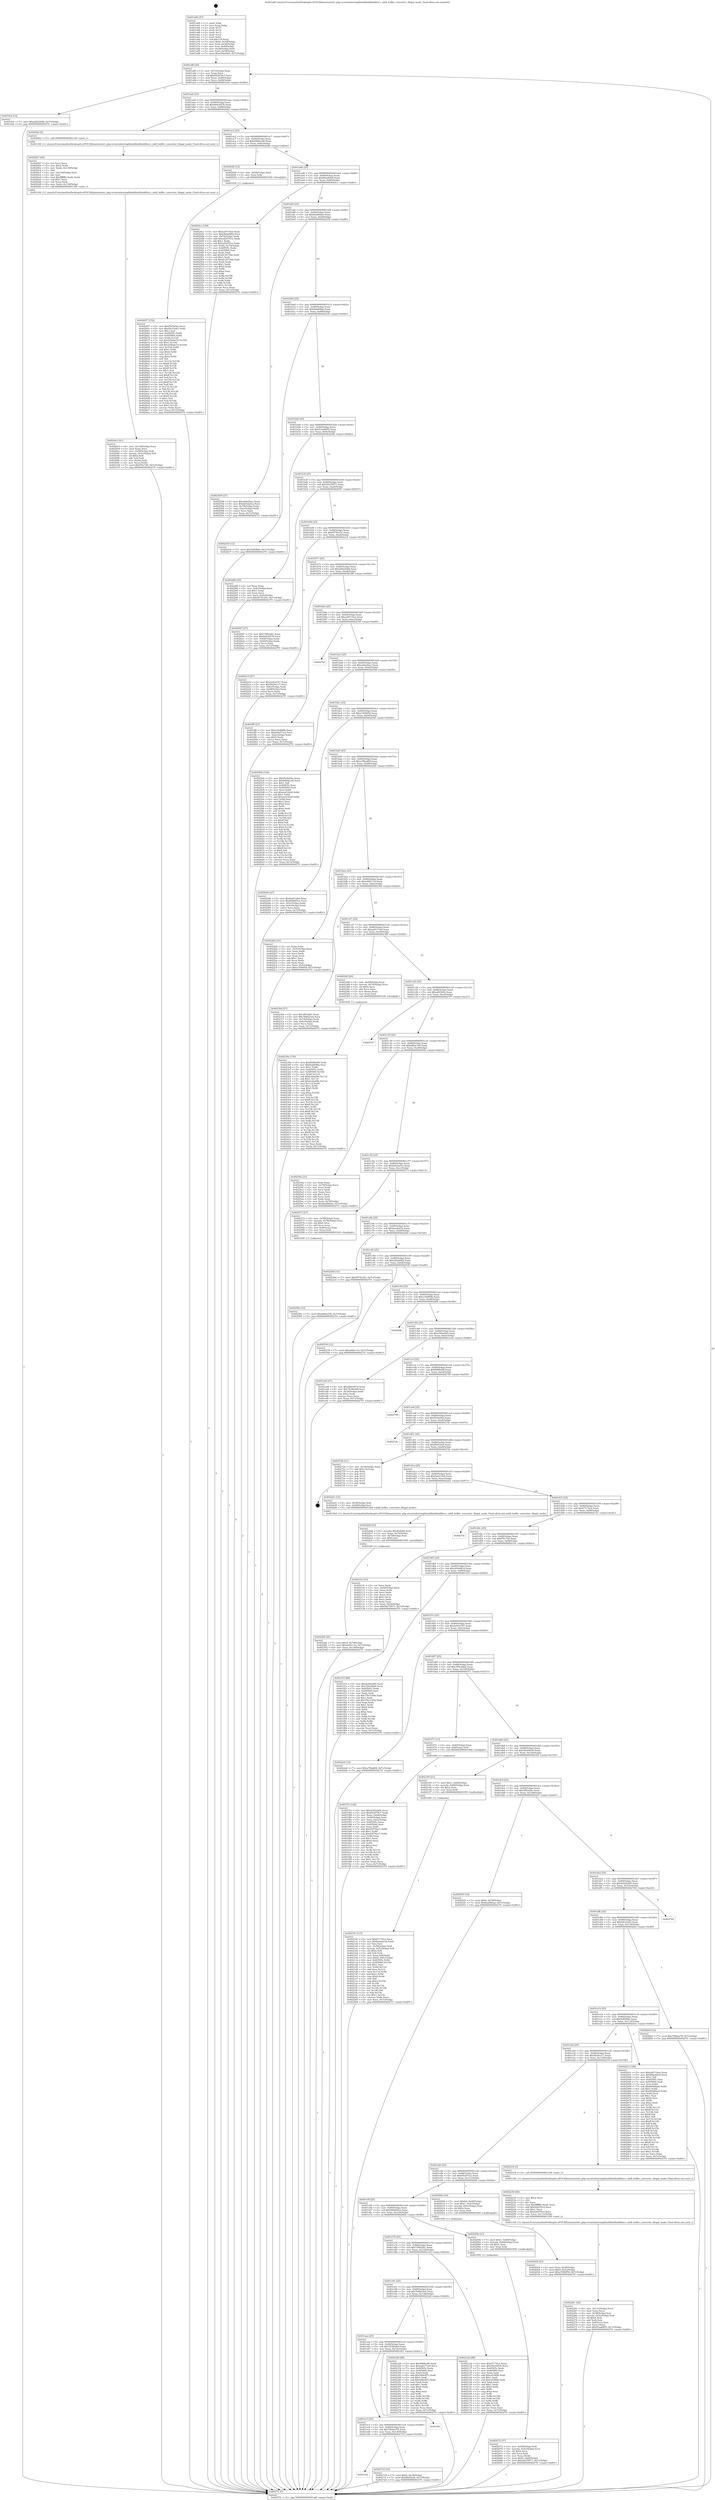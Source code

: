digraph "0x401a60" {
  label = "0x401a60 (/mnt/c/Users/mathe/Desktop/tcc/POCII/binaries/extr_php-srcextmbstringlibmbflmbflmbfilter.c_mbfl_buffer_converter_illegal_mode_Final-ollvm.out::main(0))"
  labelloc = "t"
  node[shape=record]

  Entry [label="",width=0.3,height=0.3,shape=circle,fillcolor=black,style=filled]
  "0x401a8f" [label="{
     0x401a8f [26]\l
     | [instrs]\l
     &nbsp;&nbsp;0x401a8f \<+3\>: mov -0x7c(%rbp),%eax\l
     &nbsp;&nbsp;0x401a92 \<+2\>: mov %eax,%ecx\l
     &nbsp;&nbsp;0x401a94 \<+6\>: sub $0x842078c7,%ecx\l
     &nbsp;&nbsp;0x401a9a \<+3\>: mov %eax,-0x80(%rbp)\l
     &nbsp;&nbsp;0x401a9d \<+6\>: mov %ecx,-0x84(%rbp)\l
     &nbsp;&nbsp;0x401aa3 \<+6\>: je 0000000000401fe4 \<main+0x584\>\l
  }"]
  "0x401fe4" [label="{
     0x401fe4 [12]\l
     | [instrs]\l
     &nbsp;&nbsp;0x401fe4 \<+7\>: movl $0xa0622684,-0x7c(%rbp)\l
     &nbsp;&nbsp;0x401feb \<+5\>: jmp 00000000004027f1 \<main+0xd91\>\l
  }"]
  "0x401aa9" [label="{
     0x401aa9 [25]\l
     | [instrs]\l
     &nbsp;&nbsp;0x401aa9 \<+5\>: jmp 0000000000401aae \<main+0x4e\>\l
     &nbsp;&nbsp;0x401aae \<+3\>: mov -0x80(%rbp),%eax\l
     &nbsp;&nbsp;0x401ab1 \<+5\>: sub $0x844cb478,%eax\l
     &nbsp;&nbsp;0x401ab6 \<+6\>: mov %eax,-0x88(%rbp)\l
     &nbsp;&nbsp;0x401abc \<+6\>: je 00000000004020b2 \<main+0x652\>\l
  }"]
  Exit [label="",width=0.3,height=0.3,shape=circle,fillcolor=black,style=filled,peripheries=2]
  "0x4020b2" [label="{
     0x4020b2 [5]\l
     | [instrs]\l
     &nbsp;&nbsp;0x4020b2 \<+5\>: call 0000000000401160 \<next_i\>\l
     | [calls]\l
     &nbsp;&nbsp;0x401160 \{1\} (/mnt/c/Users/mathe/Desktop/tcc/POCII/binaries/extr_php-srcextmbstringlibmbflmbflmbfilter.c_mbfl_buffer_converter_illegal_mode_Final-ollvm.out::next_i)\l
  }"]
  "0x401ac2" [label="{
     0x401ac2 [25]\l
     | [instrs]\l
     &nbsp;&nbsp;0x401ac2 \<+5\>: jmp 0000000000401ac7 \<main+0x67\>\l
     &nbsp;&nbsp;0x401ac7 \<+3\>: mov -0x80(%rbp),%eax\l
     &nbsp;&nbsp;0x401aca \<+5\>: sub $0x8489ac20,%eax\l
     &nbsp;&nbsp;0x401acf \<+6\>: mov %eax,-0x8c(%rbp)\l
     &nbsp;&nbsp;0x401ad5 \<+6\>: je 000000000040264b \<main+0xbeb\>\l
  }"]
  "0x401edc" [label="{
     0x401edc\l
  }", style=dashed]
  "0x40264b" [label="{
     0x40264b [12]\l
     | [instrs]\l
     &nbsp;&nbsp;0x40264b \<+4\>: mov -0x58(%rbp),%rax\l
     &nbsp;&nbsp;0x40264f \<+3\>: mov %rax,%rdi\l
     &nbsp;&nbsp;0x402652 \<+5\>: call 0000000000401030 \<free@plt\>\l
     | [calls]\l
     &nbsp;&nbsp;0x401030 \{1\} (unknown)\l
  }"]
  "0x401adb" [label="{
     0x401adb [25]\l
     | [instrs]\l
     &nbsp;&nbsp;0x401adb \<+5\>: jmp 0000000000401ae0 \<main+0x80\>\l
     &nbsp;&nbsp;0x401ae0 \<+3\>: mov -0x80(%rbp),%eax\l
     &nbsp;&nbsp;0x401ae3 \<+5\>: sub $0x89aeb6c8,%eax\l
     &nbsp;&nbsp;0x401ae8 \<+6\>: mov %eax,-0x90(%rbp)\l
     &nbsp;&nbsp;0x401aee \<+6\>: je 00000000004024cc \<main+0xa6c\>\l
  }"]
  "0x402718" [label="{
     0x402718 [19]\l
     | [instrs]\l
     &nbsp;&nbsp;0x402718 \<+7\>: movl $0x0,-0x34(%rbp)\l
     &nbsp;&nbsp;0x40271f \<+7\>: movl $0xf66f32a4,-0x7c(%rbp)\l
     &nbsp;&nbsp;0x402726 \<+5\>: jmp 00000000004027f1 \<main+0xd91\>\l
  }"]
  "0x4024cc" [label="{
     0x4024cc [109]\l
     | [instrs]\l
     &nbsp;&nbsp;0x4024cc \<+5\>: mov $0xa29716ee,%eax\l
     &nbsp;&nbsp;0x4024d1 \<+5\>: mov $0xc8eba08d,%ecx\l
     &nbsp;&nbsp;0x4024d6 \<+3\>: mov -0x74(%rbp),%edx\l
     &nbsp;&nbsp;0x4024d9 \<+6\>: add $0xed24701a,%edx\l
     &nbsp;&nbsp;0x4024df \<+3\>: add $0x1,%edx\l
     &nbsp;&nbsp;0x4024e2 \<+6\>: sub $0xed24701a,%edx\l
     &nbsp;&nbsp;0x4024e8 \<+3\>: mov %edx,-0x74(%rbp)\l
     &nbsp;&nbsp;0x4024eb \<+7\>: mov 0x40505c,%edx\l
     &nbsp;&nbsp;0x4024f2 \<+7\>: mov 0x405060,%esi\l
     &nbsp;&nbsp;0x4024f9 \<+2\>: mov %edx,%edi\l
     &nbsp;&nbsp;0x4024fb \<+6\>: add $0xd13b73bb,%edi\l
     &nbsp;&nbsp;0x402501 \<+3\>: sub $0x1,%edi\l
     &nbsp;&nbsp;0x402504 \<+6\>: sub $0xd13b73bb,%edi\l
     &nbsp;&nbsp;0x40250a \<+3\>: imul %edi,%edx\l
     &nbsp;&nbsp;0x40250d \<+3\>: and $0x1,%edx\l
     &nbsp;&nbsp;0x402510 \<+3\>: cmp $0x0,%edx\l
     &nbsp;&nbsp;0x402513 \<+4\>: sete %r8b\l
     &nbsp;&nbsp;0x402517 \<+3\>: cmp $0xa,%esi\l
     &nbsp;&nbsp;0x40251a \<+4\>: setl %r9b\l
     &nbsp;&nbsp;0x40251e \<+3\>: mov %r8b,%r10b\l
     &nbsp;&nbsp;0x402521 \<+3\>: and %r9b,%r10b\l
     &nbsp;&nbsp;0x402524 \<+3\>: xor %r9b,%r8b\l
     &nbsp;&nbsp;0x402527 \<+3\>: or %r8b,%r10b\l
     &nbsp;&nbsp;0x40252a \<+4\>: test $0x1,%r10b\l
     &nbsp;&nbsp;0x40252e \<+3\>: cmovne %ecx,%eax\l
     &nbsp;&nbsp;0x402531 \<+3\>: mov %eax,-0x7c(%rbp)\l
     &nbsp;&nbsp;0x402534 \<+5\>: jmp 00000000004027f1 \<main+0xd91\>\l
  }"]
  "0x401af4" [label="{
     0x401af4 [25]\l
     | [instrs]\l
     &nbsp;&nbsp;0x401af4 \<+5\>: jmp 0000000000401af9 \<main+0x99\>\l
     &nbsp;&nbsp;0x401af9 \<+3\>: mov -0x80(%rbp),%eax\l
     &nbsp;&nbsp;0x401afc \<+5\>: sub $0x8a286bae,%eax\l
     &nbsp;&nbsp;0x401b01 \<+6\>: mov %eax,-0x94(%rbp)\l
     &nbsp;&nbsp;0x401b07 \<+6\>: je 0000000000402558 \<main+0xaf8\>\l
  }"]
  "0x401ec3" [label="{
     0x401ec3 [25]\l
     | [instrs]\l
     &nbsp;&nbsp;0x401ec3 \<+5\>: jmp 0000000000401ec8 \<main+0x468\>\l
     &nbsp;&nbsp;0x401ec8 \<+3\>: mov -0x80(%rbp),%eax\l
     &nbsp;&nbsp;0x401ecb \<+5\>: sub $0x78bbea78,%eax\l
     &nbsp;&nbsp;0x401ed0 \<+6\>: mov %eax,-0x130(%rbp)\l
     &nbsp;&nbsp;0x401ed6 \<+6\>: je 0000000000402718 \<main+0xcb8\>\l
  }"]
  "0x402558" [label="{
     0x402558 [27]\l
     | [instrs]\l
     &nbsp;&nbsp;0x402558 \<+5\>: mov $0xa4de2bec,%eax\l
     &nbsp;&nbsp;0x40255d \<+5\>: mov $0xbb52ad1a,%ecx\l
     &nbsp;&nbsp;0x402562 \<+3\>: mov -0x78(%rbp),%edx\l
     &nbsp;&nbsp;0x402565 \<+3\>: cmp -0x4c(%rbp),%edx\l
     &nbsp;&nbsp;0x402568 \<+3\>: cmovl %ecx,%eax\l
     &nbsp;&nbsp;0x40256b \<+3\>: mov %eax,-0x7c(%rbp)\l
     &nbsp;&nbsp;0x40256e \<+5\>: jmp 00000000004027f1 \<main+0xd91\>\l
  }"]
  "0x401b0d" [label="{
     0x401b0d [25]\l
     | [instrs]\l
     &nbsp;&nbsp;0x401b0d \<+5\>: jmp 0000000000401b12 \<main+0xb2\>\l
     &nbsp;&nbsp;0x401b12 \<+3\>: mov -0x80(%rbp),%eax\l
     &nbsp;&nbsp;0x401b15 \<+5\>: sub $0x8eb6f48a,%eax\l
     &nbsp;&nbsp;0x401b1a \<+6\>: mov %eax,-0x98(%rbp)\l
     &nbsp;&nbsp;0x401b20 \<+6\>: je 0000000000402430 \<main+0x9d0\>\l
  }"]
  "0x401f01" [label="{
     0x401f01\l
  }", style=dashed]
  "0x402430" [label="{
     0x402430 [12]\l
     | [instrs]\l
     &nbsp;&nbsp;0x402430 \<+7\>: movl $0x5aff38de,-0x7c(%rbp)\l
     &nbsp;&nbsp;0x402437 \<+5\>: jmp 00000000004027f1 \<main+0xd91\>\l
  }"]
  "0x401b26" [label="{
     0x401b26 [25]\l
     | [instrs]\l
     &nbsp;&nbsp;0x401b26 \<+5\>: jmp 0000000000401b2b \<main+0xcb\>\l
     &nbsp;&nbsp;0x401b2b \<+3\>: mov -0x80(%rbp),%eax\l
     &nbsp;&nbsp;0x401b2e \<+5\>: sub $0x91aa6855,%eax\l
     &nbsp;&nbsp;0x401b33 \<+6\>: mov %eax,-0x9c(%rbp)\l
     &nbsp;&nbsp;0x401b39 \<+6\>: je 000000000040228b \<main+0x82b\>\l
  }"]
  "0x402657" [label="{
     0x402657 [152]\l
     | [instrs]\l
     &nbsp;&nbsp;0x402657 \<+5\>: mov $0xf5e5a04e,%ecx\l
     &nbsp;&nbsp;0x40265c \<+5\>: mov $0x4fe33e83,%edx\l
     &nbsp;&nbsp;0x402661 \<+3\>: mov $0x1,%sil\l
     &nbsp;&nbsp;0x402664 \<+8\>: mov 0x40505c,%r8d\l
     &nbsp;&nbsp;0x40266c \<+8\>: mov 0x405060,%r9d\l
     &nbsp;&nbsp;0x402674 \<+3\>: mov %r8d,%r10d\l
     &nbsp;&nbsp;0x402677 \<+7\>: sub $0x239a4e72,%r10d\l
     &nbsp;&nbsp;0x40267e \<+4\>: sub $0x1,%r10d\l
     &nbsp;&nbsp;0x402682 \<+7\>: add $0x239a4e72,%r10d\l
     &nbsp;&nbsp;0x402689 \<+4\>: imul %r10d,%r8d\l
     &nbsp;&nbsp;0x40268d \<+4\>: and $0x1,%r8d\l
     &nbsp;&nbsp;0x402691 \<+4\>: cmp $0x0,%r8d\l
     &nbsp;&nbsp;0x402695 \<+4\>: sete %r11b\l
     &nbsp;&nbsp;0x402699 \<+4\>: cmp $0xa,%r9d\l
     &nbsp;&nbsp;0x40269d \<+3\>: setl %bl\l
     &nbsp;&nbsp;0x4026a0 \<+3\>: mov %r11b,%r14b\l
     &nbsp;&nbsp;0x4026a3 \<+4\>: xor $0xff,%r14b\l
     &nbsp;&nbsp;0x4026a7 \<+3\>: mov %bl,%r15b\l
     &nbsp;&nbsp;0x4026aa \<+4\>: xor $0xff,%r15b\l
     &nbsp;&nbsp;0x4026ae \<+4\>: xor $0x1,%sil\l
     &nbsp;&nbsp;0x4026b2 \<+3\>: mov %r14b,%r12b\l
     &nbsp;&nbsp;0x4026b5 \<+4\>: and $0xff,%r12b\l
     &nbsp;&nbsp;0x4026b9 \<+3\>: and %sil,%r11b\l
     &nbsp;&nbsp;0x4026bc \<+3\>: mov %r15b,%r13b\l
     &nbsp;&nbsp;0x4026bf \<+4\>: and $0xff,%r13b\l
     &nbsp;&nbsp;0x4026c3 \<+3\>: and %sil,%bl\l
     &nbsp;&nbsp;0x4026c6 \<+3\>: or %r11b,%r12b\l
     &nbsp;&nbsp;0x4026c9 \<+3\>: or %bl,%r13b\l
     &nbsp;&nbsp;0x4026cc \<+3\>: xor %r13b,%r12b\l
     &nbsp;&nbsp;0x4026cf \<+3\>: or %r15b,%r14b\l
     &nbsp;&nbsp;0x4026d2 \<+4\>: xor $0xff,%r14b\l
     &nbsp;&nbsp;0x4026d6 \<+4\>: or $0x1,%sil\l
     &nbsp;&nbsp;0x4026da \<+3\>: and %sil,%r14b\l
     &nbsp;&nbsp;0x4026dd \<+3\>: or %r14b,%r12b\l
     &nbsp;&nbsp;0x4026e0 \<+4\>: test $0x1,%r12b\l
     &nbsp;&nbsp;0x4026e4 \<+3\>: cmovne %edx,%ecx\l
     &nbsp;&nbsp;0x4026e7 \<+3\>: mov %ecx,-0x7c(%rbp)\l
     &nbsp;&nbsp;0x4026ea \<+5\>: jmp 00000000004027f1 \<main+0xd91\>\l
  }"]
  "0x40228b" [label="{
     0x40228b [25]\l
     | [instrs]\l
     &nbsp;&nbsp;0x40228b \<+2\>: xor %eax,%eax\l
     &nbsp;&nbsp;0x40228d \<+3\>: mov -0x6c(%rbp),%ecx\l
     &nbsp;&nbsp;0x402290 \<+3\>: sub $0x1,%eax\l
     &nbsp;&nbsp;0x402293 \<+2\>: sub %eax,%ecx\l
     &nbsp;&nbsp;0x402295 \<+3\>: mov %ecx,-0x6c(%rbp)\l
     &nbsp;&nbsp;0x402298 \<+7\>: movl $0x9578c25c,-0x7c(%rbp)\l
     &nbsp;&nbsp;0x40229f \<+5\>: jmp 00000000004027f1 \<main+0xd91\>\l
  }"]
  "0x401b3f" [label="{
     0x401b3f [25]\l
     | [instrs]\l
     &nbsp;&nbsp;0x401b3f \<+5\>: jmp 0000000000401b44 \<main+0xe4\>\l
     &nbsp;&nbsp;0x401b44 \<+3\>: mov -0x80(%rbp),%eax\l
     &nbsp;&nbsp;0x401b47 \<+5\>: sub $0x94a78971,%eax\l
     &nbsp;&nbsp;0x401b4c \<+6\>: mov %eax,-0xa0(%rbp)\l
     &nbsp;&nbsp;0x401b52 \<+6\>: je 0000000000402097 \<main+0x637\>\l
  }"]
  "0x40258e" [label="{
     0x40258e [12]\l
     | [instrs]\l
     &nbsp;&nbsp;0x40258e \<+7\>: movl $0xb8fae336,-0x7c(%rbp)\l
     &nbsp;&nbsp;0x402595 \<+5\>: jmp 00000000004027f1 \<main+0xd91\>\l
  }"]
  "0x402097" [label="{
     0x402097 [27]\l
     | [instrs]\l
     &nbsp;&nbsp;0x402097 \<+5\>: mov $0x73f62281,%eax\l
     &nbsp;&nbsp;0x40209c \<+5\>: mov $0x844cb478,%ecx\l
     &nbsp;&nbsp;0x4020a1 \<+3\>: mov -0x64(%rbp),%edx\l
     &nbsp;&nbsp;0x4020a4 \<+3\>: cmp -0x60(%rbp),%edx\l
     &nbsp;&nbsp;0x4020a7 \<+3\>: cmovl %ecx,%eax\l
     &nbsp;&nbsp;0x4020aa \<+3\>: mov %eax,-0x7c(%rbp)\l
     &nbsp;&nbsp;0x4020ad \<+5\>: jmp 00000000004027f1 \<main+0xd91\>\l
  }"]
  "0x401b58" [label="{
     0x401b58 [25]\l
     | [instrs]\l
     &nbsp;&nbsp;0x401b58 \<+5\>: jmp 0000000000401b5d \<main+0xfd\>\l
     &nbsp;&nbsp;0x401b5d \<+3\>: mov -0x80(%rbp),%eax\l
     &nbsp;&nbsp;0x401b60 \<+5\>: sub $0x9578c25c,%eax\l
     &nbsp;&nbsp;0x401b65 \<+6\>: mov %eax,-0xa4(%rbp)\l
     &nbsp;&nbsp;0x401b6b \<+6\>: je 0000000000402219 \<main+0x7b9\>\l
  }"]
  "0x40239a" [label="{
     0x40239a [150]\l
     | [instrs]\l
     &nbsp;&nbsp;0x40239a \<+5\>: mov $0xf06f6e99,%edx\l
     &nbsp;&nbsp;0x40239f \<+5\>: mov $0x8eb6f48a,%esi\l
     &nbsp;&nbsp;0x4023a4 \<+3\>: mov $0x1,%r8b\l
     &nbsp;&nbsp;0x4023a7 \<+8\>: mov 0x40505c,%r9d\l
     &nbsp;&nbsp;0x4023af \<+8\>: mov 0x405060,%r10d\l
     &nbsp;&nbsp;0x4023b7 \<+3\>: mov %r9d,%r11d\l
     &nbsp;&nbsp;0x4023ba \<+7\>: sub $0xfceba49b,%r11d\l
     &nbsp;&nbsp;0x4023c1 \<+4\>: sub $0x1,%r11d\l
     &nbsp;&nbsp;0x4023c5 \<+7\>: add $0xfceba49b,%r11d\l
     &nbsp;&nbsp;0x4023cc \<+4\>: imul %r11d,%r9d\l
     &nbsp;&nbsp;0x4023d0 \<+4\>: and $0x1,%r9d\l
     &nbsp;&nbsp;0x4023d4 \<+4\>: cmp $0x0,%r9d\l
     &nbsp;&nbsp;0x4023d8 \<+3\>: sete %bl\l
     &nbsp;&nbsp;0x4023db \<+4\>: cmp $0xa,%r10d\l
     &nbsp;&nbsp;0x4023df \<+4\>: setl %r14b\l
     &nbsp;&nbsp;0x4023e3 \<+3\>: mov %bl,%r15b\l
     &nbsp;&nbsp;0x4023e6 \<+4\>: xor $0xff,%r15b\l
     &nbsp;&nbsp;0x4023ea \<+3\>: mov %r14b,%r12b\l
     &nbsp;&nbsp;0x4023ed \<+4\>: xor $0xff,%r12b\l
     &nbsp;&nbsp;0x4023f1 \<+4\>: xor $0x1,%r8b\l
     &nbsp;&nbsp;0x4023f5 \<+3\>: mov %r15b,%r13b\l
     &nbsp;&nbsp;0x4023f8 \<+4\>: and $0xff,%r13b\l
     &nbsp;&nbsp;0x4023fc \<+3\>: and %r8b,%bl\l
     &nbsp;&nbsp;0x4023ff \<+3\>: mov %r12b,%al\l
     &nbsp;&nbsp;0x402402 \<+2\>: and $0xff,%al\l
     &nbsp;&nbsp;0x402404 \<+3\>: and %r8b,%r14b\l
     &nbsp;&nbsp;0x402407 \<+3\>: or %bl,%r13b\l
     &nbsp;&nbsp;0x40240a \<+3\>: or %r14b,%al\l
     &nbsp;&nbsp;0x40240d \<+3\>: xor %al,%r13b\l
     &nbsp;&nbsp;0x402410 \<+3\>: or %r12b,%r15b\l
     &nbsp;&nbsp;0x402413 \<+4\>: xor $0xff,%r15b\l
     &nbsp;&nbsp;0x402417 \<+4\>: or $0x1,%r8b\l
     &nbsp;&nbsp;0x40241b \<+3\>: and %r8b,%r15b\l
     &nbsp;&nbsp;0x40241e \<+3\>: or %r15b,%r13b\l
     &nbsp;&nbsp;0x402421 \<+4\>: test $0x1,%r13b\l
     &nbsp;&nbsp;0x402425 \<+3\>: cmovne %esi,%edx\l
     &nbsp;&nbsp;0x402428 \<+3\>: mov %edx,-0x7c(%rbp)\l
     &nbsp;&nbsp;0x40242b \<+5\>: jmp 00000000004027f1 \<main+0xd91\>\l
  }"]
  "0x402219" [label="{
     0x402219 [27]\l
     | [instrs]\l
     &nbsp;&nbsp;0x402219 \<+5\>: mov $0x2a03a767,%eax\l
     &nbsp;&nbsp;0x40221e \<+5\>: mov $0x5b29cc17,%ecx\l
     &nbsp;&nbsp;0x402223 \<+3\>: mov -0x6c(%rbp),%edx\l
     &nbsp;&nbsp;0x402226 \<+3\>: cmp -0x68(%rbp),%edx\l
     &nbsp;&nbsp;0x402229 \<+3\>: cmovl %ecx,%eax\l
     &nbsp;&nbsp;0x40222c \<+3\>: mov %eax,-0x7c(%rbp)\l
     &nbsp;&nbsp;0x40222f \<+5\>: jmp 00000000004027f1 \<main+0xd91\>\l
  }"]
  "0x401b71" [label="{
     0x401b71 [25]\l
     | [instrs]\l
     &nbsp;&nbsp;0x401b71 \<+5\>: jmp 0000000000401b76 \<main+0x116\>\l
     &nbsp;&nbsp;0x401b76 \<+3\>: mov -0x80(%rbp),%eax\l
     &nbsp;&nbsp;0x401b79 \<+5\>: sub $0xa0622684,%eax\l
     &nbsp;&nbsp;0x401b7e \<+6\>: mov %eax,-0xa8(%rbp)\l
     &nbsp;&nbsp;0x401b84 \<+6\>: je 0000000000401ff0 \<main+0x590\>\l
  }"]
  "0x401eaa" [label="{
     0x401eaa [25]\l
     | [instrs]\l
     &nbsp;&nbsp;0x401eaa \<+5\>: jmp 0000000000401eaf \<main+0x44f\>\l
     &nbsp;&nbsp;0x401eaf \<+3\>: mov -0x80(%rbp),%eax\l
     &nbsp;&nbsp;0x401eb2 \<+5\>: sub $0x7838eda9,%eax\l
     &nbsp;&nbsp;0x401eb7 \<+6\>: mov %eax,-0x12c(%rbp)\l
     &nbsp;&nbsp;0x401ebd \<+6\>: je 0000000000401f01 \<main+0x4a1\>\l
  }"]
  "0x401ff0" [label="{
     0x401ff0 [27]\l
     | [instrs]\l
     &nbsp;&nbsp;0x401ff0 \<+5\>: mov $0xe16d6f9b,%eax\l
     &nbsp;&nbsp;0x401ff5 \<+5\>: mov $0x65ad73c2,%ecx\l
     &nbsp;&nbsp;0x401ffa \<+3\>: mov -0x2c(%rbp),%edx\l
     &nbsp;&nbsp;0x401ffd \<+3\>: cmp $0x0,%edx\l
     &nbsp;&nbsp;0x402000 \<+3\>: cmove %ecx,%eax\l
     &nbsp;&nbsp;0x402003 \<+3\>: mov %eax,-0x7c(%rbp)\l
     &nbsp;&nbsp;0x402006 \<+5\>: jmp 00000000004027f1 \<main+0xd91\>\l
  }"]
  "0x401b8a" [label="{
     0x401b8a [25]\l
     | [instrs]\l
     &nbsp;&nbsp;0x401b8a \<+5\>: jmp 0000000000401b8f \<main+0x12f\>\l
     &nbsp;&nbsp;0x401b8f \<+3\>: mov -0x80(%rbp),%eax\l
     &nbsp;&nbsp;0x401b92 \<+5\>: sub $0xa29716ee,%eax\l
     &nbsp;&nbsp;0x401b97 \<+6\>: mov %eax,-0xac(%rbp)\l
     &nbsp;&nbsp;0x401b9d \<+6\>: je 00000000004027bf \<main+0xd5f\>\l
  }"]
  "0x402328" [label="{
     0x402328 [88]\l
     | [instrs]\l
     &nbsp;&nbsp;0x402328 \<+5\>: mov $0xf06f6e99,%eax\l
     &nbsp;&nbsp;0x40232d \<+5\>: mov $0xaa6173a9,%ecx\l
     &nbsp;&nbsp;0x402332 \<+7\>: mov 0x40505c,%edx\l
     &nbsp;&nbsp;0x402339 \<+7\>: mov 0x405060,%esi\l
     &nbsp;&nbsp;0x402340 \<+2\>: mov %edx,%edi\l
     &nbsp;&nbsp;0x402342 \<+6\>: add $0x5d0e4f7c,%edi\l
     &nbsp;&nbsp;0x402348 \<+3\>: sub $0x1,%edi\l
     &nbsp;&nbsp;0x40234b \<+6\>: sub $0x5d0e4f7c,%edi\l
     &nbsp;&nbsp;0x402351 \<+3\>: imul %edi,%edx\l
     &nbsp;&nbsp;0x402354 \<+3\>: and $0x1,%edx\l
     &nbsp;&nbsp;0x402357 \<+3\>: cmp $0x0,%edx\l
     &nbsp;&nbsp;0x40235a \<+4\>: sete %r8b\l
     &nbsp;&nbsp;0x40235e \<+3\>: cmp $0xa,%esi\l
     &nbsp;&nbsp;0x402361 \<+4\>: setl %r9b\l
     &nbsp;&nbsp;0x402365 \<+3\>: mov %r8b,%r10b\l
     &nbsp;&nbsp;0x402368 \<+3\>: and %r9b,%r10b\l
     &nbsp;&nbsp;0x40236b \<+3\>: xor %r9b,%r8b\l
     &nbsp;&nbsp;0x40236e \<+3\>: or %r8b,%r10b\l
     &nbsp;&nbsp;0x402371 \<+4\>: test $0x1,%r10b\l
     &nbsp;&nbsp;0x402375 \<+3\>: cmovne %ecx,%eax\l
     &nbsp;&nbsp;0x402378 \<+3\>: mov %eax,-0x7c(%rbp)\l
     &nbsp;&nbsp;0x40237b \<+5\>: jmp 00000000004027f1 \<main+0xd91\>\l
  }"]
  "0x4027bf" [label="{
     0x4027bf\l
  }", style=dashed]
  "0x401ba3" [label="{
     0x401ba3 [25]\l
     | [instrs]\l
     &nbsp;&nbsp;0x401ba3 \<+5\>: jmp 0000000000401ba8 \<main+0x148\>\l
     &nbsp;&nbsp;0x401ba8 \<+3\>: mov -0x80(%rbp),%eax\l
     &nbsp;&nbsp;0x401bab \<+5\>: sub $0xa4de2bec,%eax\l
     &nbsp;&nbsp;0x401bb0 \<+6\>: mov %eax,-0xb0(%rbp)\l
     &nbsp;&nbsp;0x401bb6 \<+6\>: je 00000000004025bb \<main+0xb5b\>\l
  }"]
  "0x4022f4" [label="{
     0x4022f4 [25]\l
     | [instrs]\l
     &nbsp;&nbsp;0x4022f4 \<+7\>: movl $0x0,-0x74(%rbp)\l
     &nbsp;&nbsp;0x4022fb \<+7\>: movl $0xa94fc110,-0x7c(%rbp)\l
     &nbsp;&nbsp;0x402302 \<+6\>: mov %eax,-0x140(%rbp)\l
     &nbsp;&nbsp;0x402308 \<+5\>: jmp 00000000004027f1 \<main+0xd91\>\l
  }"]
  "0x4025bb" [label="{
     0x4025bb [144]\l
     | [instrs]\l
     &nbsp;&nbsp;0x4025bb \<+5\>: mov $0xf5e5a04e,%eax\l
     &nbsp;&nbsp;0x4025c0 \<+5\>: mov $0x8489ac20,%ecx\l
     &nbsp;&nbsp;0x4025c5 \<+2\>: mov $0x1,%dl\l
     &nbsp;&nbsp;0x4025c7 \<+7\>: mov 0x40505c,%esi\l
     &nbsp;&nbsp;0x4025ce \<+7\>: mov 0x405060,%edi\l
     &nbsp;&nbsp;0x4025d5 \<+3\>: mov %esi,%r8d\l
     &nbsp;&nbsp;0x4025d8 \<+7\>: sub $0xaed19efd,%r8d\l
     &nbsp;&nbsp;0x4025df \<+4\>: sub $0x1,%r8d\l
     &nbsp;&nbsp;0x4025e3 \<+7\>: add $0xaed19efd,%r8d\l
     &nbsp;&nbsp;0x4025ea \<+4\>: imul %r8d,%esi\l
     &nbsp;&nbsp;0x4025ee \<+3\>: and $0x1,%esi\l
     &nbsp;&nbsp;0x4025f1 \<+3\>: cmp $0x0,%esi\l
     &nbsp;&nbsp;0x4025f4 \<+4\>: sete %r9b\l
     &nbsp;&nbsp;0x4025f8 \<+3\>: cmp $0xa,%edi\l
     &nbsp;&nbsp;0x4025fb \<+4\>: setl %r10b\l
     &nbsp;&nbsp;0x4025ff \<+3\>: mov %r9b,%r11b\l
     &nbsp;&nbsp;0x402602 \<+4\>: xor $0xff,%r11b\l
     &nbsp;&nbsp;0x402606 \<+3\>: mov %r10b,%bl\l
     &nbsp;&nbsp;0x402609 \<+3\>: xor $0xff,%bl\l
     &nbsp;&nbsp;0x40260c \<+3\>: xor $0x0,%dl\l
     &nbsp;&nbsp;0x40260f \<+3\>: mov %r11b,%r14b\l
     &nbsp;&nbsp;0x402612 \<+4\>: and $0x0,%r14b\l
     &nbsp;&nbsp;0x402616 \<+3\>: and %dl,%r9b\l
     &nbsp;&nbsp;0x402619 \<+3\>: mov %bl,%r15b\l
     &nbsp;&nbsp;0x40261c \<+4\>: and $0x0,%r15b\l
     &nbsp;&nbsp;0x402620 \<+3\>: and %dl,%r10b\l
     &nbsp;&nbsp;0x402623 \<+3\>: or %r9b,%r14b\l
     &nbsp;&nbsp;0x402626 \<+3\>: or %r10b,%r15b\l
     &nbsp;&nbsp;0x402629 \<+3\>: xor %r15b,%r14b\l
     &nbsp;&nbsp;0x40262c \<+3\>: or %bl,%r11b\l
     &nbsp;&nbsp;0x40262f \<+4\>: xor $0xff,%r11b\l
     &nbsp;&nbsp;0x402633 \<+3\>: or $0x0,%dl\l
     &nbsp;&nbsp;0x402636 \<+3\>: and %dl,%r11b\l
     &nbsp;&nbsp;0x402639 \<+3\>: or %r11b,%r14b\l
     &nbsp;&nbsp;0x40263c \<+4\>: test $0x1,%r14b\l
     &nbsp;&nbsp;0x402640 \<+3\>: cmovne %ecx,%eax\l
     &nbsp;&nbsp;0x402643 \<+3\>: mov %eax,-0x7c(%rbp)\l
     &nbsp;&nbsp;0x402646 \<+5\>: jmp 00000000004027f1 \<main+0xd91\>\l
  }"]
  "0x401bbc" [label="{
     0x401bbc [25]\l
     | [instrs]\l
     &nbsp;&nbsp;0x401bbc \<+5\>: jmp 0000000000401bc1 \<main+0x161\>\l
     &nbsp;&nbsp;0x401bc1 \<+3\>: mov -0x80(%rbp),%eax\l
     &nbsp;&nbsp;0x401bc4 \<+5\>: sub $0xa7406f54,%eax\l
     &nbsp;&nbsp;0x401bc9 \<+6\>: mov %eax,-0xb4(%rbp)\l
     &nbsp;&nbsp;0x401bcf \<+6\>: je 0000000000402040 \<main+0x5e0\>\l
  }"]
  "0x4022dd" [label="{
     0x4022dd [23]\l
     | [instrs]\l
     &nbsp;&nbsp;0x4022dd \<+10\>: movabs $0x4030b6,%rdi\l
     &nbsp;&nbsp;0x4022e7 \<+3\>: mov %eax,-0x70(%rbp)\l
     &nbsp;&nbsp;0x4022ea \<+3\>: mov -0x70(%rbp),%esi\l
     &nbsp;&nbsp;0x4022ed \<+2\>: mov $0x0,%al\l
     &nbsp;&nbsp;0x4022ef \<+5\>: call 0000000000401040 \<printf@plt\>\l
     | [calls]\l
     &nbsp;&nbsp;0x401040 \{1\} (unknown)\l
  }"]
  "0x402040" [label="{
     0x402040 [27]\l
     | [instrs]\l
     &nbsp;&nbsp;0x402040 \<+5\>: mov $0xfae6126d,%eax\l
     &nbsp;&nbsp;0x402045 \<+5\>: mov $0x66b665ce,%ecx\l
     &nbsp;&nbsp;0x40204a \<+3\>: mov -0x5c(%rbp),%edx\l
     &nbsp;&nbsp;0x40204d \<+3\>: cmp -0x4c(%rbp),%edx\l
     &nbsp;&nbsp;0x402050 \<+3\>: cmovl %ecx,%eax\l
     &nbsp;&nbsp;0x402053 \<+3\>: mov %eax,-0x7c(%rbp)\l
     &nbsp;&nbsp;0x402056 \<+5\>: jmp 00000000004027f1 \<main+0xd91\>\l
  }"]
  "0x401bd5" [label="{
     0x401bd5 [25]\l
     | [instrs]\l
     &nbsp;&nbsp;0x401bd5 \<+5\>: jmp 0000000000401bda \<main+0x17a\>\l
     &nbsp;&nbsp;0x401bda \<+3\>: mov -0x80(%rbp),%eax\l
     &nbsp;&nbsp;0x401bdd \<+5\>: sub $0xa7f6ad69,%eax\l
     &nbsp;&nbsp;0x401be2 \<+6\>: mov %eax,-0xb8(%rbp)\l
     &nbsp;&nbsp;0x401be8 \<+6\>: je 00000000004022b0 \<main+0x850\>\l
  }"]
  "0x402261" [label="{
     0x402261 [42]\l
     | [instrs]\l
     &nbsp;&nbsp;0x402261 \<+6\>: mov -0x13c(%rbp),%ecx\l
     &nbsp;&nbsp;0x402267 \<+3\>: imul %eax,%ecx\l
     &nbsp;&nbsp;0x40226a \<+4\>: mov -0x58(%rbp),%rsi\l
     &nbsp;&nbsp;0x40226e \<+4\>: movslq -0x5c(%rbp),%rdi\l
     &nbsp;&nbsp;0x402272 \<+4\>: shl $0x4,%rdi\l
     &nbsp;&nbsp;0x402276 \<+3\>: add %rdi,%rsi\l
     &nbsp;&nbsp;0x402279 \<+4\>: mov 0x8(%rsi),%rsi\l
     &nbsp;&nbsp;0x40227d \<+2\>: mov %ecx,(%rsi)\l
     &nbsp;&nbsp;0x40227f \<+7\>: movl $0x91aa6855,-0x7c(%rbp)\l
     &nbsp;&nbsp;0x402286 \<+5\>: jmp 00000000004027f1 \<main+0xd91\>\l
  }"]
  "0x4022b0" [label="{
     0x4022b0 [33]\l
     | [instrs]\l
     &nbsp;&nbsp;0x4022b0 \<+2\>: xor %eax,%eax\l
     &nbsp;&nbsp;0x4022b2 \<+3\>: mov -0x5c(%rbp),%ecx\l
     &nbsp;&nbsp;0x4022b5 \<+2\>: mov %eax,%edx\l
     &nbsp;&nbsp;0x4022b7 \<+2\>: sub %ecx,%edx\l
     &nbsp;&nbsp;0x4022b9 \<+2\>: mov %eax,%ecx\l
     &nbsp;&nbsp;0x4022bb \<+3\>: sub $0x1,%ecx\l
     &nbsp;&nbsp;0x4022be \<+2\>: add %ecx,%edx\l
     &nbsp;&nbsp;0x4022c0 \<+2\>: sub %edx,%eax\l
     &nbsp;&nbsp;0x4022c2 \<+3\>: mov %eax,-0x5c(%rbp)\l
     &nbsp;&nbsp;0x4022c5 \<+7\>: movl $0xa7406f54,-0x7c(%rbp)\l
     &nbsp;&nbsp;0x4022cc \<+5\>: jmp 00000000004027f1 \<main+0xd91\>\l
  }"]
  "0x401bee" [label="{
     0x401bee [25]\l
     | [instrs]\l
     &nbsp;&nbsp;0x401bee \<+5\>: jmp 0000000000401bf3 \<main+0x193\>\l
     &nbsp;&nbsp;0x401bf3 \<+3\>: mov -0x80(%rbp),%eax\l
     &nbsp;&nbsp;0x401bf6 \<+5\>: sub $0xa94fc110,%eax\l
     &nbsp;&nbsp;0x401bfb \<+6\>: mov %eax,-0xbc(%rbp)\l
     &nbsp;&nbsp;0x401c01 \<+6\>: je 000000000040230d \<main+0x8ad\>\l
  }"]
  "0x402239" [label="{
     0x402239 [40]\l
     | [instrs]\l
     &nbsp;&nbsp;0x402239 \<+5\>: mov $0x2,%ecx\l
     &nbsp;&nbsp;0x40223e \<+1\>: cltd\l
     &nbsp;&nbsp;0x40223f \<+2\>: idiv %ecx\l
     &nbsp;&nbsp;0x402241 \<+6\>: imul $0xfffffffe,%edx,%ecx\l
     &nbsp;&nbsp;0x402247 \<+6\>: add $0xfa4d781d,%ecx\l
     &nbsp;&nbsp;0x40224d \<+3\>: add $0x1,%ecx\l
     &nbsp;&nbsp;0x402250 \<+6\>: sub $0xfa4d781d,%ecx\l
     &nbsp;&nbsp;0x402256 \<+6\>: mov %ecx,-0x13c(%rbp)\l
     &nbsp;&nbsp;0x40225c \<+5\>: call 0000000000401160 \<next_i\>\l
     | [calls]\l
     &nbsp;&nbsp;0x401160 \{1\} (/mnt/c/Users/mathe/Desktop/tcc/POCII/binaries/extr_php-srcextmbstringlibmbflmbflmbfilter.c_mbfl_buffer_converter_illegal_mode_Final-ollvm.out::next_i)\l
  }"]
  "0x40230d" [label="{
     0x40230d [27]\l
     | [instrs]\l
     &nbsp;&nbsp;0x40230d \<+5\>: mov $0x3ff1bd9c,%eax\l
     &nbsp;&nbsp;0x402312 \<+5\>: mov $0x76d623e4,%ecx\l
     &nbsp;&nbsp;0x402317 \<+3\>: mov -0x74(%rbp),%edx\l
     &nbsp;&nbsp;0x40231a \<+3\>: cmp -0x4c(%rbp),%edx\l
     &nbsp;&nbsp;0x40231d \<+3\>: cmovl %ecx,%eax\l
     &nbsp;&nbsp;0x402320 \<+3\>: mov %eax,-0x7c(%rbp)\l
     &nbsp;&nbsp;0x402323 \<+5\>: jmp 00000000004027f1 \<main+0xd91\>\l
  }"]
  "0x401c07" [label="{
     0x401c07 [25]\l
     | [instrs]\l
     &nbsp;&nbsp;0x401c07 \<+5\>: jmp 0000000000401c0c \<main+0x1ac\>\l
     &nbsp;&nbsp;0x401c0c \<+3\>: mov -0x80(%rbp),%eax\l
     &nbsp;&nbsp;0x401c0f \<+5\>: sub $0xaa6173a9,%eax\l
     &nbsp;&nbsp;0x401c14 \<+6\>: mov %eax,-0xc0(%rbp)\l
     &nbsp;&nbsp;0x401c1a \<+6\>: je 0000000000402380 \<main+0x920\>\l
  }"]
  "0x40219c" [label="{
     0x40219c [113]\l
     | [instrs]\l
     &nbsp;&nbsp;0x40219c \<+5\>: mov $0xb7174c2,%ecx\l
     &nbsp;&nbsp;0x4021a1 \<+5\>: mov $0xbeeab23a,%edx\l
     &nbsp;&nbsp;0x4021a6 \<+2\>: xor %esi,%esi\l
     &nbsp;&nbsp;0x4021a8 \<+4\>: mov -0x58(%rbp),%rdi\l
     &nbsp;&nbsp;0x4021ac \<+4\>: movslq -0x5c(%rbp),%r8\l
     &nbsp;&nbsp;0x4021b0 \<+4\>: shl $0x4,%r8\l
     &nbsp;&nbsp;0x4021b4 \<+3\>: add %r8,%rdi\l
     &nbsp;&nbsp;0x4021b7 \<+4\>: mov %rax,0x8(%rdi)\l
     &nbsp;&nbsp;0x4021bb \<+7\>: movl $0x0,-0x6c(%rbp)\l
     &nbsp;&nbsp;0x4021c2 \<+8\>: mov 0x40505c,%r9d\l
     &nbsp;&nbsp;0x4021ca \<+8\>: mov 0x405060,%r10d\l
     &nbsp;&nbsp;0x4021d2 \<+3\>: sub $0x1,%esi\l
     &nbsp;&nbsp;0x4021d5 \<+3\>: mov %r9d,%r11d\l
     &nbsp;&nbsp;0x4021d8 \<+3\>: add %esi,%r11d\l
     &nbsp;&nbsp;0x4021db \<+4\>: imul %r11d,%r9d\l
     &nbsp;&nbsp;0x4021df \<+4\>: and $0x1,%r9d\l
     &nbsp;&nbsp;0x4021e3 \<+4\>: cmp $0x0,%r9d\l
     &nbsp;&nbsp;0x4021e7 \<+3\>: sete %bl\l
     &nbsp;&nbsp;0x4021ea \<+4\>: cmp $0xa,%r10d\l
     &nbsp;&nbsp;0x4021ee \<+4\>: setl %r14b\l
     &nbsp;&nbsp;0x4021f2 \<+3\>: mov %bl,%r15b\l
     &nbsp;&nbsp;0x4021f5 \<+3\>: and %r14b,%r15b\l
     &nbsp;&nbsp;0x4021f8 \<+3\>: xor %r14b,%bl\l
     &nbsp;&nbsp;0x4021fb \<+3\>: or %bl,%r15b\l
     &nbsp;&nbsp;0x4021fe \<+4\>: test $0x1,%r15b\l
     &nbsp;&nbsp;0x402202 \<+3\>: cmovne %edx,%ecx\l
     &nbsp;&nbsp;0x402205 \<+3\>: mov %ecx,-0x7c(%rbp)\l
     &nbsp;&nbsp;0x402208 \<+5\>: jmp 00000000004027f1 \<main+0xd91\>\l
  }"]
  "0x402380" [label="{
     0x402380 [26]\l
     | [instrs]\l
     &nbsp;&nbsp;0x402380 \<+4\>: mov -0x58(%rbp),%rax\l
     &nbsp;&nbsp;0x402384 \<+4\>: movslq -0x74(%rbp),%rcx\l
     &nbsp;&nbsp;0x402388 \<+4\>: shl $0x4,%rcx\l
     &nbsp;&nbsp;0x40238c \<+3\>: add %rcx,%rax\l
     &nbsp;&nbsp;0x40238f \<+3\>: mov (%rax),%rax\l
     &nbsp;&nbsp;0x402392 \<+3\>: mov %rax,%rdi\l
     &nbsp;&nbsp;0x402395 \<+5\>: call 0000000000401030 \<free@plt\>\l
     | [calls]\l
     &nbsp;&nbsp;0x401030 \{1\} (unknown)\l
  }"]
  "0x401c20" [label="{
     0x401c20 [25]\l
     | [instrs]\l
     &nbsp;&nbsp;0x401c20 \<+5\>: jmp 0000000000401c25 \<main+0x1c5\>\l
     &nbsp;&nbsp;0x401c25 \<+3\>: mov -0x80(%rbp),%eax\l
     &nbsp;&nbsp;0x401c28 \<+5\>: sub $0xaf2f360c,%eax\l
     &nbsp;&nbsp;0x401c2d \<+6\>: mov %eax,-0xc4(%rbp)\l
     &nbsp;&nbsp;0x401c33 \<+6\>: je 0000000000402707 \<main+0xca7\>\l
  }"]
  "0x401e91" [label="{
     0x401e91 [25]\l
     | [instrs]\l
     &nbsp;&nbsp;0x401e91 \<+5\>: jmp 0000000000401e96 \<main+0x436\>\l
     &nbsp;&nbsp;0x401e96 \<+3\>: mov -0x80(%rbp),%eax\l
     &nbsp;&nbsp;0x401e99 \<+5\>: sub $0x76d623e4,%eax\l
     &nbsp;&nbsp;0x401e9e \<+6\>: mov %eax,-0x128(%rbp)\l
     &nbsp;&nbsp;0x401ea4 \<+6\>: je 0000000000402328 \<main+0x8c8\>\l
  }"]
  "0x402707" [label="{
     0x402707\l
  }", style=dashed]
  "0x401c39" [label="{
     0x401c39 [25]\l
     | [instrs]\l
     &nbsp;&nbsp;0x401c39 \<+5\>: jmp 0000000000401c3e \<main+0x1de\>\l
     &nbsp;&nbsp;0x401c3e \<+3\>: mov -0x80(%rbp),%eax\l
     &nbsp;&nbsp;0x401c41 \<+5\>: sub $0xb8fae336,%eax\l
     &nbsp;&nbsp;0x401c46 \<+6\>: mov %eax,-0xc8(%rbp)\l
     &nbsp;&nbsp;0x401c4c \<+6\>: je 000000000040259a \<main+0xb3a\>\l
  }"]
  "0x40212d" [label="{
     0x40212d [88]\l
     | [instrs]\l
     &nbsp;&nbsp;0x40212d \<+5\>: mov $0xb7174c2,%eax\l
     &nbsp;&nbsp;0x402132 \<+5\>: mov $0x38c64030,%ecx\l
     &nbsp;&nbsp;0x402137 \<+7\>: mov 0x40505c,%edx\l
     &nbsp;&nbsp;0x40213e \<+7\>: mov 0x405060,%esi\l
     &nbsp;&nbsp;0x402145 \<+2\>: mov %edx,%edi\l
     &nbsp;&nbsp;0x402147 \<+6\>: add $0xcd1f846,%edi\l
     &nbsp;&nbsp;0x40214d \<+3\>: sub $0x1,%edi\l
     &nbsp;&nbsp;0x402150 \<+6\>: sub $0xcd1f846,%edi\l
     &nbsp;&nbsp;0x402156 \<+3\>: imul %edi,%edx\l
     &nbsp;&nbsp;0x402159 \<+3\>: and $0x1,%edx\l
     &nbsp;&nbsp;0x40215c \<+3\>: cmp $0x0,%edx\l
     &nbsp;&nbsp;0x40215f \<+4\>: sete %r8b\l
     &nbsp;&nbsp;0x402163 \<+3\>: cmp $0xa,%esi\l
     &nbsp;&nbsp;0x402166 \<+4\>: setl %r9b\l
     &nbsp;&nbsp;0x40216a \<+3\>: mov %r8b,%r10b\l
     &nbsp;&nbsp;0x40216d \<+3\>: and %r9b,%r10b\l
     &nbsp;&nbsp;0x402170 \<+3\>: xor %r9b,%r8b\l
     &nbsp;&nbsp;0x402173 \<+3\>: or %r8b,%r10b\l
     &nbsp;&nbsp;0x402176 \<+4\>: test $0x1,%r10b\l
     &nbsp;&nbsp;0x40217a \<+3\>: cmovne %ecx,%eax\l
     &nbsp;&nbsp;0x40217d \<+3\>: mov %eax,-0x7c(%rbp)\l
     &nbsp;&nbsp;0x402180 \<+5\>: jmp 00000000004027f1 \<main+0xd91\>\l
  }"]
  "0x40259a" [label="{
     0x40259a [33]\l
     | [instrs]\l
     &nbsp;&nbsp;0x40259a \<+2\>: xor %eax,%eax\l
     &nbsp;&nbsp;0x40259c \<+3\>: mov -0x78(%rbp),%ecx\l
     &nbsp;&nbsp;0x40259f \<+2\>: mov %eax,%edx\l
     &nbsp;&nbsp;0x4025a1 \<+2\>: sub %ecx,%edx\l
     &nbsp;&nbsp;0x4025a3 \<+2\>: mov %eax,%ecx\l
     &nbsp;&nbsp;0x4025a5 \<+3\>: sub $0x1,%ecx\l
     &nbsp;&nbsp;0x4025a8 \<+2\>: add %ecx,%edx\l
     &nbsp;&nbsp;0x4025aa \<+2\>: sub %edx,%eax\l
     &nbsp;&nbsp;0x4025ac \<+3\>: mov %eax,-0x78(%rbp)\l
     &nbsp;&nbsp;0x4025af \<+7\>: movl $0x8a286bae,-0x7c(%rbp)\l
     &nbsp;&nbsp;0x4025b6 \<+5\>: jmp 00000000004027f1 \<main+0xd91\>\l
  }"]
  "0x401c52" [label="{
     0x401c52 [25]\l
     | [instrs]\l
     &nbsp;&nbsp;0x401c52 \<+5\>: jmp 0000000000401c57 \<main+0x1f7\>\l
     &nbsp;&nbsp;0x401c57 \<+3\>: mov -0x80(%rbp),%eax\l
     &nbsp;&nbsp;0x401c5a \<+5\>: sub $0xbb52ad1a,%eax\l
     &nbsp;&nbsp;0x401c5f \<+6\>: mov %eax,-0xcc(%rbp)\l
     &nbsp;&nbsp;0x401c65 \<+6\>: je 0000000000402573 \<main+0xb13\>\l
  }"]
  "0x4020e3" [label="{
     0x4020e3 [41]\l
     | [instrs]\l
     &nbsp;&nbsp;0x4020e3 \<+6\>: mov -0x138(%rbp),%ecx\l
     &nbsp;&nbsp;0x4020e9 \<+3\>: imul %eax,%ecx\l
     &nbsp;&nbsp;0x4020ec \<+4\>: mov -0x58(%rbp),%rdi\l
     &nbsp;&nbsp;0x4020f0 \<+4\>: movslq -0x5c(%rbp),%r8\l
     &nbsp;&nbsp;0x4020f4 \<+4\>: shl $0x4,%r8\l
     &nbsp;&nbsp;0x4020f8 \<+3\>: add %r8,%rdi\l
     &nbsp;&nbsp;0x4020fb \<+3\>: mov (%rdi),%rdi\l
     &nbsp;&nbsp;0x4020fe \<+2\>: mov %ecx,(%rdi)\l
     &nbsp;&nbsp;0x402100 \<+7\>: movl $0xf7bc740,-0x7c(%rbp)\l
     &nbsp;&nbsp;0x402107 \<+5\>: jmp 00000000004027f1 \<main+0xd91\>\l
  }"]
  "0x402573" [label="{
     0x402573 [27]\l
     | [instrs]\l
     &nbsp;&nbsp;0x402573 \<+4\>: mov -0x58(%rbp),%rax\l
     &nbsp;&nbsp;0x402577 \<+4\>: movslq -0x78(%rbp),%rcx\l
     &nbsp;&nbsp;0x40257b \<+4\>: shl $0x4,%rcx\l
     &nbsp;&nbsp;0x40257f \<+3\>: add %rcx,%rax\l
     &nbsp;&nbsp;0x402582 \<+4\>: mov 0x8(%rax),%rax\l
     &nbsp;&nbsp;0x402586 \<+3\>: mov %rax,%rdi\l
     &nbsp;&nbsp;0x402589 \<+5\>: call 0000000000401030 \<free@plt\>\l
     | [calls]\l
     &nbsp;&nbsp;0x401030 \{1\} (unknown)\l
  }"]
  "0x401c6b" [label="{
     0x401c6b [25]\l
     | [instrs]\l
     &nbsp;&nbsp;0x401c6b \<+5\>: jmp 0000000000401c70 \<main+0x210\>\l
     &nbsp;&nbsp;0x401c70 \<+3\>: mov -0x80(%rbp),%eax\l
     &nbsp;&nbsp;0x401c73 \<+5\>: sub $0xbeeab23a,%eax\l
     &nbsp;&nbsp;0x401c78 \<+6\>: mov %eax,-0xd0(%rbp)\l
     &nbsp;&nbsp;0x401c7e \<+6\>: je 000000000040220d \<main+0x7ad\>\l
  }"]
  "0x4020b7" [label="{
     0x4020b7 [44]\l
     | [instrs]\l
     &nbsp;&nbsp;0x4020b7 \<+2\>: xor %ecx,%ecx\l
     &nbsp;&nbsp;0x4020b9 \<+5\>: mov $0x2,%edx\l
     &nbsp;&nbsp;0x4020be \<+6\>: mov %edx,-0x134(%rbp)\l
     &nbsp;&nbsp;0x4020c4 \<+1\>: cltd\l
     &nbsp;&nbsp;0x4020c5 \<+6\>: mov -0x134(%rbp),%esi\l
     &nbsp;&nbsp;0x4020cb \<+2\>: idiv %esi\l
     &nbsp;&nbsp;0x4020cd \<+6\>: imul $0xfffffffe,%edx,%edx\l
     &nbsp;&nbsp;0x4020d3 \<+3\>: sub $0x1,%ecx\l
     &nbsp;&nbsp;0x4020d6 \<+2\>: sub %ecx,%edx\l
     &nbsp;&nbsp;0x4020d8 \<+6\>: mov %edx,-0x138(%rbp)\l
     &nbsp;&nbsp;0x4020de \<+5\>: call 0000000000401160 \<next_i\>\l
     | [calls]\l
     &nbsp;&nbsp;0x401160 \{1\} (/mnt/c/Users/mathe/Desktop/tcc/POCII/binaries/extr_php-srcextmbstringlibmbflmbflmbfilter.c_mbfl_buffer_converter_illegal_mode_Final-ollvm.out::next_i)\l
  }"]
  "0x40220d" [label="{
     0x40220d [12]\l
     | [instrs]\l
     &nbsp;&nbsp;0x40220d \<+7\>: movl $0x9578c25c,-0x7c(%rbp)\l
     &nbsp;&nbsp;0x402214 \<+5\>: jmp 00000000004027f1 \<main+0xd91\>\l
  }"]
  "0x401c84" [label="{
     0x401c84 [25]\l
     | [instrs]\l
     &nbsp;&nbsp;0x401c84 \<+5\>: jmp 0000000000401c89 \<main+0x229\>\l
     &nbsp;&nbsp;0x401c89 \<+3\>: mov -0x80(%rbp),%eax\l
     &nbsp;&nbsp;0x401c8c \<+5\>: sub $0xc8eba08d,%eax\l
     &nbsp;&nbsp;0x401c91 \<+6\>: mov %eax,-0xd4(%rbp)\l
     &nbsp;&nbsp;0x401c97 \<+6\>: je 0000000000402539 \<main+0xad9\>\l
  }"]
  "0x402072" [label="{
     0x402072 [37]\l
     | [instrs]\l
     &nbsp;&nbsp;0x402072 \<+4\>: mov -0x58(%rbp),%rdi\l
     &nbsp;&nbsp;0x402076 \<+4\>: movslq -0x5c(%rbp),%rcx\l
     &nbsp;&nbsp;0x40207a \<+4\>: shl $0x4,%rcx\l
     &nbsp;&nbsp;0x40207e \<+3\>: add %rcx,%rdi\l
     &nbsp;&nbsp;0x402081 \<+3\>: mov %rax,(%rdi)\l
     &nbsp;&nbsp;0x402084 \<+7\>: movl $0x0,-0x64(%rbp)\l
     &nbsp;&nbsp;0x40208b \<+7\>: movl $0x94a78971,-0x7c(%rbp)\l
     &nbsp;&nbsp;0x402092 \<+5\>: jmp 00000000004027f1 \<main+0xd91\>\l
  }"]
  "0x402539" [label="{
     0x402539 [12]\l
     | [instrs]\l
     &nbsp;&nbsp;0x402539 \<+7\>: movl $0xa94fc110,-0x7c(%rbp)\l
     &nbsp;&nbsp;0x402540 \<+5\>: jmp 00000000004027f1 \<main+0xd91\>\l
  }"]
  "0x401c9d" [label="{
     0x401c9d [25]\l
     | [instrs]\l
     &nbsp;&nbsp;0x401c9d \<+5\>: jmp 0000000000401ca2 \<main+0x242\>\l
     &nbsp;&nbsp;0x401ca2 \<+3\>: mov -0x80(%rbp),%eax\l
     &nbsp;&nbsp;0x401ca5 \<+5\>: sub $0xe16d6f9b,%eax\l
     &nbsp;&nbsp;0x401caa \<+6\>: mov %eax,-0xd8(%rbp)\l
     &nbsp;&nbsp;0x401cb0 \<+6\>: je 00000000004026fb \<main+0xc9b\>\l
  }"]
  "0x401e78" [label="{
     0x401e78 [25]\l
     | [instrs]\l
     &nbsp;&nbsp;0x401e78 \<+5\>: jmp 0000000000401e7d \<main+0x41d\>\l
     &nbsp;&nbsp;0x401e7d \<+3\>: mov -0x80(%rbp),%eax\l
     &nbsp;&nbsp;0x401e80 \<+5\>: sub $0x73f62281,%eax\l
     &nbsp;&nbsp;0x401e85 \<+6\>: mov %eax,-0x124(%rbp)\l
     &nbsp;&nbsp;0x401e8b \<+6\>: je 000000000040212d \<main+0x6cd\>\l
  }"]
  "0x4026fb" [label="{
     0x4026fb\l
  }", style=dashed]
  "0x401cb6" [label="{
     0x401cb6 [25]\l
     | [instrs]\l
     &nbsp;&nbsp;0x401cb6 \<+5\>: jmp 0000000000401cbb \<main+0x25b\>\l
     &nbsp;&nbsp;0x401cbb \<+3\>: mov -0x80(%rbp),%eax\l
     &nbsp;&nbsp;0x401cbe \<+5\>: sub $0xe59ee9d3,%eax\l
     &nbsp;&nbsp;0x401cc3 \<+6\>: mov %eax,-0xdc(%rbp)\l
     &nbsp;&nbsp;0x401cc9 \<+6\>: je 0000000000401ee6 \<main+0x486\>\l
  }"]
  "0x40205b" [label="{
     0x40205b [23]\l
     | [instrs]\l
     &nbsp;&nbsp;0x40205b \<+7\>: movl $0x1,-0x60(%rbp)\l
     &nbsp;&nbsp;0x402062 \<+4\>: movslq -0x60(%rbp),%rax\l
     &nbsp;&nbsp;0x402066 \<+4\>: shl $0x2,%rax\l
     &nbsp;&nbsp;0x40206a \<+3\>: mov %rax,%rdi\l
     &nbsp;&nbsp;0x40206d \<+5\>: call 0000000000401050 \<malloc@plt\>\l
     | [calls]\l
     &nbsp;&nbsp;0x401050 \{1\} (unknown)\l
  }"]
  "0x401ee6" [label="{
     0x401ee6 [27]\l
     | [instrs]\l
     &nbsp;&nbsp;0x401ee6 \<+5\>: mov $0x269c681d,%eax\l
     &nbsp;&nbsp;0x401eeb \<+5\>: mov $0x7838eda9,%ecx\l
     &nbsp;&nbsp;0x401ef0 \<+3\>: mov -0x30(%rbp),%edx\l
     &nbsp;&nbsp;0x401ef3 \<+3\>: cmp $0x2,%edx\l
     &nbsp;&nbsp;0x401ef6 \<+3\>: cmovne %ecx,%eax\l
     &nbsp;&nbsp;0x401ef9 \<+3\>: mov %eax,-0x7c(%rbp)\l
     &nbsp;&nbsp;0x401efc \<+5\>: jmp 00000000004027f1 \<main+0xd91\>\l
  }"]
  "0x401ccf" [label="{
     0x401ccf [25]\l
     | [instrs]\l
     &nbsp;&nbsp;0x401ccf \<+5\>: jmp 0000000000401cd4 \<main+0x274\>\l
     &nbsp;&nbsp;0x401cd4 \<+3\>: mov -0x80(%rbp),%eax\l
     &nbsp;&nbsp;0x401cd7 \<+5\>: sub $0xf06f6e99,%eax\l
     &nbsp;&nbsp;0x401cdc \<+6\>: mov %eax,-0xe0(%rbp)\l
     &nbsp;&nbsp;0x401ce2 \<+6\>: je 0000000000402799 \<main+0xd39\>\l
  }"]
  "0x4027f1" [label="{
     0x4027f1 [5]\l
     | [instrs]\l
     &nbsp;&nbsp;0x4027f1 \<+5\>: jmp 0000000000401a8f \<main+0x2f\>\l
  }"]
  "0x401a60" [label="{
     0x401a60 [47]\l
     | [instrs]\l
     &nbsp;&nbsp;0x401a60 \<+1\>: push %rbp\l
     &nbsp;&nbsp;0x401a61 \<+3\>: mov %rsp,%rbp\l
     &nbsp;&nbsp;0x401a64 \<+2\>: push %r15\l
     &nbsp;&nbsp;0x401a66 \<+2\>: push %r14\l
     &nbsp;&nbsp;0x401a68 \<+2\>: push %r13\l
     &nbsp;&nbsp;0x401a6a \<+2\>: push %r12\l
     &nbsp;&nbsp;0x401a6c \<+1\>: push %rbx\l
     &nbsp;&nbsp;0x401a6d \<+7\>: sub $0x118,%rsp\l
     &nbsp;&nbsp;0x401a74 \<+7\>: movl $0x0,-0x34(%rbp)\l
     &nbsp;&nbsp;0x401a7b \<+3\>: mov %edi,-0x38(%rbp)\l
     &nbsp;&nbsp;0x401a7e \<+4\>: mov %rsi,-0x40(%rbp)\l
     &nbsp;&nbsp;0x401a82 \<+3\>: mov -0x38(%rbp),%edi\l
     &nbsp;&nbsp;0x401a85 \<+3\>: mov %edi,-0x30(%rbp)\l
     &nbsp;&nbsp;0x401a88 \<+7\>: movl $0xe59ee9d3,-0x7c(%rbp)\l
  }"]
  "0x402029" [label="{
     0x402029 [23]\l
     | [instrs]\l
     &nbsp;&nbsp;0x402029 \<+4\>: mov %rax,-0x58(%rbp)\l
     &nbsp;&nbsp;0x40202d \<+7\>: movl $0x0,-0x5c(%rbp)\l
     &nbsp;&nbsp;0x402034 \<+7\>: movl $0xa7406f54,-0x7c(%rbp)\l
     &nbsp;&nbsp;0x40203b \<+5\>: jmp 00000000004027f1 \<main+0xd91\>\l
  }"]
  "0x402799" [label="{
     0x402799\l
  }", style=dashed]
  "0x401ce8" [label="{
     0x401ce8 [25]\l
     | [instrs]\l
     &nbsp;&nbsp;0x401ce8 \<+5\>: jmp 0000000000401ced \<main+0x28d\>\l
     &nbsp;&nbsp;0x401ced \<+3\>: mov -0x80(%rbp),%eax\l
     &nbsp;&nbsp;0x401cf0 \<+5\>: sub $0xf5e5a04e,%eax\l
     &nbsp;&nbsp;0x401cf5 \<+6\>: mov %eax,-0xe4(%rbp)\l
     &nbsp;&nbsp;0x401cfb \<+6\>: je 00000000004027de \<main+0xd7e\>\l
  }"]
  "0x401e5f" [label="{
     0x401e5f [25]\l
     | [instrs]\l
     &nbsp;&nbsp;0x401e5f \<+5\>: jmp 0000000000401e64 \<main+0x404\>\l
     &nbsp;&nbsp;0x401e64 \<+3\>: mov -0x80(%rbp),%eax\l
     &nbsp;&nbsp;0x401e67 \<+5\>: sub $0x66b665ce,%eax\l
     &nbsp;&nbsp;0x401e6c \<+6\>: mov %eax,-0x120(%rbp)\l
     &nbsp;&nbsp;0x401e72 \<+6\>: je 000000000040205b \<main+0x5fb\>\l
  }"]
  "0x4027de" [label="{
     0x4027de\l
  }", style=dashed]
  "0x401d01" [label="{
     0x401d01 [25]\l
     | [instrs]\l
     &nbsp;&nbsp;0x401d01 \<+5\>: jmp 0000000000401d06 \<main+0x2a6\>\l
     &nbsp;&nbsp;0x401d06 \<+3\>: mov -0x80(%rbp),%eax\l
     &nbsp;&nbsp;0x401d09 \<+5\>: sub $0xf66f32a4,%eax\l
     &nbsp;&nbsp;0x401d0e \<+6\>: mov %eax,-0xe8(%rbp)\l
     &nbsp;&nbsp;0x401d14 \<+6\>: je 000000000040272b \<main+0xccb\>\l
  }"]
  "0x40200b" [label="{
     0x40200b [30]\l
     | [instrs]\l
     &nbsp;&nbsp;0x40200b \<+7\>: movl $0x64,-0x48(%rbp)\l
     &nbsp;&nbsp;0x402012 \<+7\>: movl $0x1,-0x4c(%rbp)\l
     &nbsp;&nbsp;0x402019 \<+4\>: movslq -0x4c(%rbp),%rax\l
     &nbsp;&nbsp;0x40201d \<+4\>: shl $0x4,%rax\l
     &nbsp;&nbsp;0x402021 \<+3\>: mov %rax,%rdi\l
     &nbsp;&nbsp;0x402024 \<+5\>: call 0000000000401050 \<malloc@plt\>\l
     | [calls]\l
     &nbsp;&nbsp;0x401050 \{1\} (unknown)\l
  }"]
  "0x40272b" [label="{
     0x40272b [21]\l
     | [instrs]\l
     &nbsp;&nbsp;0x40272b \<+3\>: mov -0x34(%rbp),%eax\l
     &nbsp;&nbsp;0x40272e \<+7\>: add $0x118,%rsp\l
     &nbsp;&nbsp;0x402735 \<+1\>: pop %rbx\l
     &nbsp;&nbsp;0x402736 \<+2\>: pop %r12\l
     &nbsp;&nbsp;0x402738 \<+2\>: pop %r13\l
     &nbsp;&nbsp;0x40273a \<+2\>: pop %r14\l
     &nbsp;&nbsp;0x40273c \<+2\>: pop %r15\l
     &nbsp;&nbsp;0x40273e \<+1\>: pop %rbp\l
     &nbsp;&nbsp;0x40273f \<+1\>: ret\l
  }"]
  "0x401d1a" [label="{
     0x401d1a [25]\l
     | [instrs]\l
     &nbsp;&nbsp;0x401d1a \<+5\>: jmp 0000000000401d1f \<main+0x2bf\>\l
     &nbsp;&nbsp;0x401d1f \<+3\>: mov -0x80(%rbp),%eax\l
     &nbsp;&nbsp;0x401d22 \<+5\>: sub $0xfae6126d,%eax\l
     &nbsp;&nbsp;0x401d27 \<+6\>: mov %eax,-0xec(%rbp)\l
     &nbsp;&nbsp;0x401d2d \<+6\>: je 00000000004022d1 \<main+0x871\>\l
  }"]
  "0x401e46" [label="{
     0x401e46 [25]\l
     | [instrs]\l
     &nbsp;&nbsp;0x401e46 \<+5\>: jmp 0000000000401e4b \<main+0x3eb\>\l
     &nbsp;&nbsp;0x401e4b \<+3\>: mov -0x80(%rbp),%eax\l
     &nbsp;&nbsp;0x401e4e \<+5\>: sub $0x65ad73c2,%eax\l
     &nbsp;&nbsp;0x401e53 \<+6\>: mov %eax,-0x11c(%rbp)\l
     &nbsp;&nbsp;0x401e59 \<+6\>: je 000000000040200b \<main+0x5ab\>\l
  }"]
  "0x4022d1" [label="{
     0x4022d1 [12]\l
     | [instrs]\l
     &nbsp;&nbsp;0x4022d1 \<+4\>: mov -0x58(%rbp),%rdi\l
     &nbsp;&nbsp;0x4022d5 \<+3\>: mov -0x48(%rbp),%esi\l
     &nbsp;&nbsp;0x4022d8 \<+5\>: call 00000000004015b0 \<mbfl_buffer_converter_illegal_mode\>\l
     | [calls]\l
     &nbsp;&nbsp;0x4015b0 \{1\} (/mnt/c/Users/mathe/Desktop/tcc/POCII/binaries/extr_php-srcextmbstringlibmbflmbflmbfilter.c_mbfl_buffer_converter_illegal_mode_Final-ollvm.out::mbfl_buffer_converter_illegal_mode)\l
  }"]
  "0x401d33" [label="{
     0x401d33 [25]\l
     | [instrs]\l
     &nbsp;&nbsp;0x401d33 \<+5\>: jmp 0000000000401d38 \<main+0x2d8\>\l
     &nbsp;&nbsp;0x401d38 \<+3\>: mov -0x80(%rbp),%eax\l
     &nbsp;&nbsp;0x401d3b \<+5\>: sub $0xb7174c2,%eax\l
     &nbsp;&nbsp;0x401d40 \<+6\>: mov %eax,-0xf0(%rbp)\l
     &nbsp;&nbsp;0x401d46 \<+6\>: je 000000000040275c \<main+0xcfc\>\l
  }"]
  "0x402234" [label="{
     0x402234 [5]\l
     | [instrs]\l
     &nbsp;&nbsp;0x402234 \<+5\>: call 0000000000401160 \<next_i\>\l
     | [calls]\l
     &nbsp;&nbsp;0x401160 \{1\} (/mnt/c/Users/mathe/Desktop/tcc/POCII/binaries/extr_php-srcextmbstringlibmbflmbflmbfilter.c_mbfl_buffer_converter_illegal_mode_Final-ollvm.out::next_i)\l
  }"]
  "0x40275c" [label="{
     0x40275c\l
  }", style=dashed]
  "0x401d4c" [label="{
     0x401d4c [25]\l
     | [instrs]\l
     &nbsp;&nbsp;0x401d4c \<+5\>: jmp 0000000000401d51 \<main+0x2f1\>\l
     &nbsp;&nbsp;0x401d51 \<+3\>: mov -0x80(%rbp),%eax\l
     &nbsp;&nbsp;0x401d54 \<+5\>: sub $0xf7bc740,%eax\l
     &nbsp;&nbsp;0x401d59 \<+6\>: mov %eax,-0xf4(%rbp)\l
     &nbsp;&nbsp;0x401d5f \<+6\>: je 000000000040210c \<main+0x6ac\>\l
  }"]
  "0x401e2d" [label="{
     0x401e2d [25]\l
     | [instrs]\l
     &nbsp;&nbsp;0x401e2d \<+5\>: jmp 0000000000401e32 \<main+0x3d2\>\l
     &nbsp;&nbsp;0x401e32 \<+3\>: mov -0x80(%rbp),%eax\l
     &nbsp;&nbsp;0x401e35 \<+5\>: sub $0x5b29cc17,%eax\l
     &nbsp;&nbsp;0x401e3a \<+6\>: mov %eax,-0x118(%rbp)\l
     &nbsp;&nbsp;0x401e40 \<+6\>: je 0000000000402234 \<main+0x7d4\>\l
  }"]
  "0x40210c" [label="{
     0x40210c [33]\l
     | [instrs]\l
     &nbsp;&nbsp;0x40210c \<+2\>: xor %eax,%eax\l
     &nbsp;&nbsp;0x40210e \<+3\>: mov -0x64(%rbp),%ecx\l
     &nbsp;&nbsp;0x402111 \<+2\>: mov %eax,%edx\l
     &nbsp;&nbsp;0x402113 \<+2\>: sub %ecx,%edx\l
     &nbsp;&nbsp;0x402115 \<+2\>: mov %eax,%ecx\l
     &nbsp;&nbsp;0x402117 \<+3\>: sub $0x1,%ecx\l
     &nbsp;&nbsp;0x40211a \<+2\>: add %ecx,%edx\l
     &nbsp;&nbsp;0x40211c \<+2\>: sub %edx,%eax\l
     &nbsp;&nbsp;0x40211e \<+3\>: mov %eax,-0x64(%rbp)\l
     &nbsp;&nbsp;0x402121 \<+7\>: movl $0x94a78971,-0x7c(%rbp)\l
     &nbsp;&nbsp;0x402128 \<+5\>: jmp 00000000004027f1 \<main+0xd91\>\l
  }"]
  "0x401d65" [label="{
     0x401d65 [25]\l
     | [instrs]\l
     &nbsp;&nbsp;0x401d65 \<+5\>: jmp 0000000000401d6a \<main+0x30a\>\l
     &nbsp;&nbsp;0x401d6a \<+3\>: mov -0x80(%rbp),%eax\l
     &nbsp;&nbsp;0x401d6d \<+5\>: sub $0x269c681d,%eax\l
     &nbsp;&nbsp;0x401d72 \<+6\>: mov %eax,-0xf8(%rbp)\l
     &nbsp;&nbsp;0x401d78 \<+6\>: je 0000000000401f19 \<main+0x4b9\>\l
  }"]
  "0x40243c" [label="{
     0x40243c [144]\l
     | [instrs]\l
     &nbsp;&nbsp;0x40243c \<+5\>: mov $0xa29716ee,%eax\l
     &nbsp;&nbsp;0x402441 \<+5\>: mov $0x89aeb6c8,%ecx\l
     &nbsp;&nbsp;0x402446 \<+2\>: mov $0x1,%dl\l
     &nbsp;&nbsp;0x402448 \<+7\>: mov 0x40505c,%esi\l
     &nbsp;&nbsp;0x40244f \<+7\>: mov 0x405060,%edi\l
     &nbsp;&nbsp;0x402456 \<+3\>: mov %esi,%r8d\l
     &nbsp;&nbsp;0x402459 \<+7\>: sub $0xf90d82a8,%r8d\l
     &nbsp;&nbsp;0x402460 \<+4\>: sub $0x1,%r8d\l
     &nbsp;&nbsp;0x402464 \<+7\>: add $0xf90d82a8,%r8d\l
     &nbsp;&nbsp;0x40246b \<+4\>: imul %r8d,%esi\l
     &nbsp;&nbsp;0x40246f \<+3\>: and $0x1,%esi\l
     &nbsp;&nbsp;0x402472 \<+3\>: cmp $0x0,%esi\l
     &nbsp;&nbsp;0x402475 \<+4\>: sete %r9b\l
     &nbsp;&nbsp;0x402479 \<+3\>: cmp $0xa,%edi\l
     &nbsp;&nbsp;0x40247c \<+4\>: setl %r10b\l
     &nbsp;&nbsp;0x402480 \<+3\>: mov %r9b,%r11b\l
     &nbsp;&nbsp;0x402483 \<+4\>: xor $0xff,%r11b\l
     &nbsp;&nbsp;0x402487 \<+3\>: mov %r10b,%bl\l
     &nbsp;&nbsp;0x40248a \<+3\>: xor $0xff,%bl\l
     &nbsp;&nbsp;0x40248d \<+3\>: xor $0x1,%dl\l
     &nbsp;&nbsp;0x402490 \<+3\>: mov %r11b,%r14b\l
     &nbsp;&nbsp;0x402493 \<+4\>: and $0xff,%r14b\l
     &nbsp;&nbsp;0x402497 \<+3\>: and %dl,%r9b\l
     &nbsp;&nbsp;0x40249a \<+3\>: mov %bl,%r15b\l
     &nbsp;&nbsp;0x40249d \<+4\>: and $0xff,%r15b\l
     &nbsp;&nbsp;0x4024a1 \<+3\>: and %dl,%r10b\l
     &nbsp;&nbsp;0x4024a4 \<+3\>: or %r9b,%r14b\l
     &nbsp;&nbsp;0x4024a7 \<+3\>: or %r10b,%r15b\l
     &nbsp;&nbsp;0x4024aa \<+3\>: xor %r15b,%r14b\l
     &nbsp;&nbsp;0x4024ad \<+3\>: or %bl,%r11b\l
     &nbsp;&nbsp;0x4024b0 \<+4\>: xor $0xff,%r11b\l
     &nbsp;&nbsp;0x4024b4 \<+3\>: or $0x1,%dl\l
     &nbsp;&nbsp;0x4024b7 \<+3\>: and %dl,%r11b\l
     &nbsp;&nbsp;0x4024ba \<+3\>: or %r11b,%r14b\l
     &nbsp;&nbsp;0x4024bd \<+4\>: test $0x1,%r14b\l
     &nbsp;&nbsp;0x4024c1 \<+3\>: cmovne %ecx,%eax\l
     &nbsp;&nbsp;0x4024c4 \<+3\>: mov %eax,-0x7c(%rbp)\l
     &nbsp;&nbsp;0x4024c7 \<+5\>: jmp 00000000004027f1 \<main+0xd91\>\l
  }"]
  "0x401f19" [label="{
     0x401f19 [88]\l
     | [instrs]\l
     &nbsp;&nbsp;0x401f19 \<+5\>: mov $0x4e922260,%eax\l
     &nbsp;&nbsp;0x401f1e \<+5\>: mov $0x359c2bb4,%ecx\l
     &nbsp;&nbsp;0x401f23 \<+7\>: mov 0x40505c,%edx\l
     &nbsp;&nbsp;0x401f2a \<+7\>: mov 0x405060,%esi\l
     &nbsp;&nbsp;0x401f31 \<+2\>: mov %edx,%edi\l
     &nbsp;&nbsp;0x401f33 \<+6\>: sub $0x75b1149d,%edi\l
     &nbsp;&nbsp;0x401f39 \<+3\>: sub $0x1,%edi\l
     &nbsp;&nbsp;0x401f3c \<+6\>: add $0x75b1149d,%edi\l
     &nbsp;&nbsp;0x401f42 \<+3\>: imul %edi,%edx\l
     &nbsp;&nbsp;0x401f45 \<+3\>: and $0x1,%edx\l
     &nbsp;&nbsp;0x401f48 \<+3\>: cmp $0x0,%edx\l
     &nbsp;&nbsp;0x401f4b \<+4\>: sete %r8b\l
     &nbsp;&nbsp;0x401f4f \<+3\>: cmp $0xa,%esi\l
     &nbsp;&nbsp;0x401f52 \<+4\>: setl %r9b\l
     &nbsp;&nbsp;0x401f56 \<+3\>: mov %r8b,%r10b\l
     &nbsp;&nbsp;0x401f59 \<+3\>: and %r9b,%r10b\l
     &nbsp;&nbsp;0x401f5c \<+3\>: xor %r9b,%r8b\l
     &nbsp;&nbsp;0x401f5f \<+3\>: or %r8b,%r10b\l
     &nbsp;&nbsp;0x401f62 \<+4\>: test $0x1,%r10b\l
     &nbsp;&nbsp;0x401f66 \<+3\>: cmovne %ecx,%eax\l
     &nbsp;&nbsp;0x401f69 \<+3\>: mov %eax,-0x7c(%rbp)\l
     &nbsp;&nbsp;0x401f6c \<+5\>: jmp 00000000004027f1 \<main+0xd91\>\l
  }"]
  "0x401d7e" [label="{
     0x401d7e [25]\l
     | [instrs]\l
     &nbsp;&nbsp;0x401d7e \<+5\>: jmp 0000000000401d83 \<main+0x323\>\l
     &nbsp;&nbsp;0x401d83 \<+3\>: mov -0x80(%rbp),%eax\l
     &nbsp;&nbsp;0x401d86 \<+5\>: sub $0x2a03a767,%eax\l
     &nbsp;&nbsp;0x401d8b \<+6\>: mov %eax,-0xfc(%rbp)\l
     &nbsp;&nbsp;0x401d91 \<+6\>: je 00000000004022a4 \<main+0x844\>\l
  }"]
  "0x401e14" [label="{
     0x401e14 [25]\l
     | [instrs]\l
     &nbsp;&nbsp;0x401e14 \<+5\>: jmp 0000000000401e19 \<main+0x3b9\>\l
     &nbsp;&nbsp;0x401e19 \<+3\>: mov -0x80(%rbp),%eax\l
     &nbsp;&nbsp;0x401e1c \<+5\>: sub $0x5aff38de,%eax\l
     &nbsp;&nbsp;0x401e21 \<+6\>: mov %eax,-0x114(%rbp)\l
     &nbsp;&nbsp;0x401e27 \<+6\>: je 000000000040243c \<main+0x9dc\>\l
  }"]
  "0x4022a4" [label="{
     0x4022a4 [12]\l
     | [instrs]\l
     &nbsp;&nbsp;0x4022a4 \<+7\>: movl $0xa7f6ad69,-0x7c(%rbp)\l
     &nbsp;&nbsp;0x4022ab \<+5\>: jmp 00000000004027f1 \<main+0xd91\>\l
  }"]
  "0x401d97" [label="{
     0x401d97 [25]\l
     | [instrs]\l
     &nbsp;&nbsp;0x401d97 \<+5\>: jmp 0000000000401d9c \<main+0x33c\>\l
     &nbsp;&nbsp;0x401d9c \<+3\>: mov -0x80(%rbp),%eax\l
     &nbsp;&nbsp;0x401d9f \<+5\>: sub $0x359c2bb4,%eax\l
     &nbsp;&nbsp;0x401da4 \<+6\>: mov %eax,-0x100(%rbp)\l
     &nbsp;&nbsp;0x401daa \<+6\>: je 0000000000401f71 \<main+0x511\>\l
  }"]
  "0x4026ef" [label="{
     0x4026ef [12]\l
     | [instrs]\l
     &nbsp;&nbsp;0x4026ef \<+7\>: movl $0x78bbea78,-0x7c(%rbp)\l
     &nbsp;&nbsp;0x4026f6 \<+5\>: jmp 00000000004027f1 \<main+0xd91\>\l
  }"]
  "0x401f71" [label="{
     0x401f71 [13]\l
     | [instrs]\l
     &nbsp;&nbsp;0x401f71 \<+4\>: mov -0x40(%rbp),%rax\l
     &nbsp;&nbsp;0x401f75 \<+4\>: mov 0x8(%rax),%rdi\l
     &nbsp;&nbsp;0x401f79 \<+5\>: call 0000000000401060 \<atoi@plt\>\l
     | [calls]\l
     &nbsp;&nbsp;0x401060 \{1\} (unknown)\l
  }"]
  "0x401db0" [label="{
     0x401db0 [25]\l
     | [instrs]\l
     &nbsp;&nbsp;0x401db0 \<+5\>: jmp 0000000000401db5 \<main+0x355\>\l
     &nbsp;&nbsp;0x401db5 \<+3\>: mov -0x80(%rbp),%eax\l
     &nbsp;&nbsp;0x401db8 \<+5\>: sub $0x38c64030,%eax\l
     &nbsp;&nbsp;0x401dbd \<+6\>: mov %eax,-0x104(%rbp)\l
     &nbsp;&nbsp;0x401dc3 \<+6\>: je 0000000000402185 \<main+0x725\>\l
  }"]
  "0x401f7e" [label="{
     0x401f7e [102]\l
     | [instrs]\l
     &nbsp;&nbsp;0x401f7e \<+5\>: mov $0x4e922260,%ecx\l
     &nbsp;&nbsp;0x401f83 \<+5\>: mov $0x842078c7,%edx\l
     &nbsp;&nbsp;0x401f88 \<+3\>: mov %eax,-0x44(%rbp)\l
     &nbsp;&nbsp;0x401f8b \<+3\>: mov -0x44(%rbp),%eax\l
     &nbsp;&nbsp;0x401f8e \<+3\>: mov %eax,-0x2c(%rbp)\l
     &nbsp;&nbsp;0x401f91 \<+7\>: mov 0x40505c,%eax\l
     &nbsp;&nbsp;0x401f98 \<+7\>: mov 0x405060,%esi\l
     &nbsp;&nbsp;0x401f9f \<+3\>: mov %eax,%r8d\l
     &nbsp;&nbsp;0x401fa2 \<+7\>: add $0x42576ac7,%r8d\l
     &nbsp;&nbsp;0x401fa9 \<+4\>: sub $0x1,%r8d\l
     &nbsp;&nbsp;0x401fad \<+7\>: sub $0x42576ac7,%r8d\l
     &nbsp;&nbsp;0x401fb4 \<+4\>: imul %r8d,%eax\l
     &nbsp;&nbsp;0x401fb8 \<+3\>: and $0x1,%eax\l
     &nbsp;&nbsp;0x401fbb \<+3\>: cmp $0x0,%eax\l
     &nbsp;&nbsp;0x401fbe \<+4\>: sete %r9b\l
     &nbsp;&nbsp;0x401fc2 \<+3\>: cmp $0xa,%esi\l
     &nbsp;&nbsp;0x401fc5 \<+4\>: setl %r10b\l
     &nbsp;&nbsp;0x401fc9 \<+3\>: mov %r9b,%r11b\l
     &nbsp;&nbsp;0x401fcc \<+3\>: and %r10b,%r11b\l
     &nbsp;&nbsp;0x401fcf \<+3\>: xor %r10b,%r9b\l
     &nbsp;&nbsp;0x401fd2 \<+3\>: or %r9b,%r11b\l
     &nbsp;&nbsp;0x401fd5 \<+4\>: test $0x1,%r11b\l
     &nbsp;&nbsp;0x401fd9 \<+3\>: cmovne %edx,%ecx\l
     &nbsp;&nbsp;0x401fdc \<+3\>: mov %ecx,-0x7c(%rbp)\l
     &nbsp;&nbsp;0x401fdf \<+5\>: jmp 00000000004027f1 \<main+0xd91\>\l
  }"]
  "0x401dfb" [label="{
     0x401dfb [25]\l
     | [instrs]\l
     &nbsp;&nbsp;0x401dfb \<+5\>: jmp 0000000000401e00 \<main+0x3a0\>\l
     &nbsp;&nbsp;0x401e00 \<+3\>: mov -0x80(%rbp),%eax\l
     &nbsp;&nbsp;0x401e03 \<+5\>: sub $0x4fe33e83,%eax\l
     &nbsp;&nbsp;0x401e08 \<+6\>: mov %eax,-0x110(%rbp)\l
     &nbsp;&nbsp;0x401e0e \<+6\>: je 00000000004026ef \<main+0xc8f\>\l
  }"]
  "0x402185" [label="{
     0x402185 [23]\l
     | [instrs]\l
     &nbsp;&nbsp;0x402185 \<+7\>: movl $0x1,-0x68(%rbp)\l
     &nbsp;&nbsp;0x40218c \<+4\>: movslq -0x68(%rbp),%rax\l
     &nbsp;&nbsp;0x402190 \<+4\>: shl $0x2,%rax\l
     &nbsp;&nbsp;0x402194 \<+3\>: mov %rax,%rdi\l
     &nbsp;&nbsp;0x402197 \<+5\>: call 0000000000401050 \<malloc@plt\>\l
     | [calls]\l
     &nbsp;&nbsp;0x401050 \{1\} (unknown)\l
  }"]
  "0x401dc9" [label="{
     0x401dc9 [25]\l
     | [instrs]\l
     &nbsp;&nbsp;0x401dc9 \<+5\>: jmp 0000000000401dce \<main+0x36e\>\l
     &nbsp;&nbsp;0x401dce \<+3\>: mov -0x80(%rbp),%eax\l
     &nbsp;&nbsp;0x401dd1 \<+5\>: sub $0x3ff1bd9c,%eax\l
     &nbsp;&nbsp;0x401dd6 \<+6\>: mov %eax,-0x108(%rbp)\l
     &nbsp;&nbsp;0x401ddc \<+6\>: je 0000000000402545 \<main+0xae5\>\l
  }"]
  "0x402740" [label="{
     0x402740\l
  }", style=dashed]
  "0x402545" [label="{
     0x402545 [19]\l
     | [instrs]\l
     &nbsp;&nbsp;0x402545 \<+7\>: movl $0x0,-0x78(%rbp)\l
     &nbsp;&nbsp;0x40254c \<+7\>: movl $0x8a286bae,-0x7c(%rbp)\l
     &nbsp;&nbsp;0x402553 \<+5\>: jmp 00000000004027f1 \<main+0xd91\>\l
  }"]
  "0x401de2" [label="{
     0x401de2 [25]\l
     | [instrs]\l
     &nbsp;&nbsp;0x401de2 \<+5\>: jmp 0000000000401de7 \<main+0x387\>\l
     &nbsp;&nbsp;0x401de7 \<+3\>: mov -0x80(%rbp),%eax\l
     &nbsp;&nbsp;0x401dea \<+5\>: sub $0x4e922260,%eax\l
     &nbsp;&nbsp;0x401def \<+6\>: mov %eax,-0x10c(%rbp)\l
     &nbsp;&nbsp;0x401df5 \<+6\>: je 0000000000402740 \<main+0xce0\>\l
  }"]
  Entry -> "0x401a60" [label=" 1"]
  "0x401a8f" -> "0x401fe4" [label=" 1"]
  "0x401a8f" -> "0x401aa9" [label=" 40"]
  "0x40272b" -> Exit [label=" 1"]
  "0x401aa9" -> "0x4020b2" [label=" 1"]
  "0x401aa9" -> "0x401ac2" [label=" 39"]
  "0x402718" -> "0x4027f1" [label=" 1"]
  "0x401ac2" -> "0x40264b" [label=" 1"]
  "0x401ac2" -> "0x401adb" [label=" 38"]
  "0x401ec3" -> "0x401edc" [label=" 0"]
  "0x401adb" -> "0x4024cc" [label=" 1"]
  "0x401adb" -> "0x401af4" [label=" 37"]
  "0x401ec3" -> "0x402718" [label=" 1"]
  "0x401af4" -> "0x402558" [label=" 2"]
  "0x401af4" -> "0x401b0d" [label=" 35"]
  "0x401eaa" -> "0x401ec3" [label=" 1"]
  "0x401b0d" -> "0x402430" [label=" 1"]
  "0x401b0d" -> "0x401b26" [label=" 34"]
  "0x401eaa" -> "0x401f01" [label=" 0"]
  "0x401b26" -> "0x40228b" [label=" 1"]
  "0x401b26" -> "0x401b3f" [label=" 33"]
  "0x4026ef" -> "0x4027f1" [label=" 1"]
  "0x401b3f" -> "0x402097" [label=" 2"]
  "0x401b3f" -> "0x401b58" [label=" 31"]
  "0x402657" -> "0x4027f1" [label=" 1"]
  "0x401b58" -> "0x402219" [label=" 2"]
  "0x401b58" -> "0x401b71" [label=" 29"]
  "0x40264b" -> "0x402657" [label=" 1"]
  "0x401b71" -> "0x401ff0" [label=" 1"]
  "0x401b71" -> "0x401b8a" [label=" 28"]
  "0x4025bb" -> "0x4027f1" [label=" 1"]
  "0x401b8a" -> "0x4027bf" [label=" 0"]
  "0x401b8a" -> "0x401ba3" [label=" 28"]
  "0x40259a" -> "0x4027f1" [label=" 1"]
  "0x401ba3" -> "0x4025bb" [label=" 1"]
  "0x401ba3" -> "0x401bbc" [label=" 27"]
  "0x402573" -> "0x40258e" [label=" 1"]
  "0x401bbc" -> "0x402040" [label=" 2"]
  "0x401bbc" -> "0x401bd5" [label=" 25"]
  "0x402558" -> "0x4027f1" [label=" 2"]
  "0x401bd5" -> "0x4022b0" [label=" 1"]
  "0x401bd5" -> "0x401bee" [label=" 24"]
  "0x402545" -> "0x4027f1" [label=" 1"]
  "0x401bee" -> "0x40230d" [label=" 2"]
  "0x401bee" -> "0x401c07" [label=" 22"]
  "0x402539" -> "0x4027f1" [label=" 1"]
  "0x401c07" -> "0x402380" [label=" 1"]
  "0x401c07" -> "0x401c20" [label=" 21"]
  "0x4024cc" -> "0x4027f1" [label=" 1"]
  "0x401c20" -> "0x402707" [label=" 0"]
  "0x401c20" -> "0x401c39" [label=" 21"]
  "0x40243c" -> "0x4027f1" [label=" 1"]
  "0x401c39" -> "0x40259a" [label=" 1"]
  "0x401c39" -> "0x401c52" [label=" 20"]
  "0x402430" -> "0x4027f1" [label=" 1"]
  "0x401c52" -> "0x402573" [label=" 1"]
  "0x401c52" -> "0x401c6b" [label=" 19"]
  "0x402380" -> "0x40239a" [label=" 1"]
  "0x401c6b" -> "0x40220d" [label=" 1"]
  "0x401c6b" -> "0x401c84" [label=" 18"]
  "0x402328" -> "0x4027f1" [label=" 1"]
  "0x401c84" -> "0x402539" [label=" 1"]
  "0x401c84" -> "0x401c9d" [label=" 17"]
  "0x401e91" -> "0x401eaa" [label=" 1"]
  "0x401c9d" -> "0x4026fb" [label=" 0"]
  "0x401c9d" -> "0x401cb6" [label=" 17"]
  "0x401e91" -> "0x402328" [label=" 1"]
  "0x401cb6" -> "0x401ee6" [label=" 1"]
  "0x401cb6" -> "0x401ccf" [label=" 16"]
  "0x401ee6" -> "0x4027f1" [label=" 1"]
  "0x401a60" -> "0x401a8f" [label=" 1"]
  "0x4027f1" -> "0x401a8f" [label=" 40"]
  "0x40258e" -> "0x4027f1" [label=" 1"]
  "0x401ccf" -> "0x402799" [label=" 0"]
  "0x401ccf" -> "0x401ce8" [label=" 16"]
  "0x4022f4" -> "0x4027f1" [label=" 1"]
  "0x401ce8" -> "0x4027de" [label=" 0"]
  "0x401ce8" -> "0x401d01" [label=" 16"]
  "0x4022dd" -> "0x4022f4" [label=" 1"]
  "0x401d01" -> "0x40272b" [label=" 1"]
  "0x401d01" -> "0x401d1a" [label=" 15"]
  "0x4022d1" -> "0x4022dd" [label=" 1"]
  "0x401d1a" -> "0x4022d1" [label=" 1"]
  "0x401d1a" -> "0x401d33" [label=" 14"]
  "0x4022a4" -> "0x4027f1" [label=" 1"]
  "0x401d33" -> "0x40275c" [label=" 0"]
  "0x401d33" -> "0x401d4c" [label=" 14"]
  "0x40228b" -> "0x4027f1" [label=" 1"]
  "0x401d4c" -> "0x40210c" [label=" 1"]
  "0x401d4c" -> "0x401d65" [label=" 13"]
  "0x402239" -> "0x402261" [label=" 1"]
  "0x401d65" -> "0x401f19" [label=" 1"]
  "0x401d65" -> "0x401d7e" [label=" 12"]
  "0x401f19" -> "0x4027f1" [label=" 1"]
  "0x402234" -> "0x402239" [label=" 1"]
  "0x401d7e" -> "0x4022a4" [label=" 1"]
  "0x401d7e" -> "0x401d97" [label=" 11"]
  "0x40220d" -> "0x4027f1" [label=" 1"]
  "0x401d97" -> "0x401f71" [label=" 1"]
  "0x401d97" -> "0x401db0" [label=" 10"]
  "0x401f71" -> "0x401f7e" [label=" 1"]
  "0x401f7e" -> "0x4027f1" [label=" 1"]
  "0x401fe4" -> "0x4027f1" [label=" 1"]
  "0x401ff0" -> "0x4027f1" [label=" 1"]
  "0x40219c" -> "0x4027f1" [label=" 1"]
  "0x401db0" -> "0x402185" [label=" 1"]
  "0x401db0" -> "0x401dc9" [label=" 9"]
  "0x40212d" -> "0x4027f1" [label=" 1"]
  "0x401dc9" -> "0x402545" [label=" 1"]
  "0x401dc9" -> "0x401de2" [label=" 8"]
  "0x401e78" -> "0x401e91" [label=" 2"]
  "0x401de2" -> "0x402740" [label=" 0"]
  "0x401de2" -> "0x401dfb" [label=" 8"]
  "0x402185" -> "0x40219c" [label=" 1"]
  "0x401dfb" -> "0x4026ef" [label=" 1"]
  "0x401dfb" -> "0x401e14" [label=" 7"]
  "0x402219" -> "0x4027f1" [label=" 2"]
  "0x401e14" -> "0x40243c" [label=" 1"]
  "0x401e14" -> "0x401e2d" [label=" 6"]
  "0x402261" -> "0x4027f1" [label=" 1"]
  "0x401e2d" -> "0x402234" [label=" 1"]
  "0x401e2d" -> "0x401e46" [label=" 5"]
  "0x4022b0" -> "0x4027f1" [label=" 1"]
  "0x401e46" -> "0x40200b" [label=" 1"]
  "0x401e46" -> "0x401e5f" [label=" 4"]
  "0x40200b" -> "0x402029" [label=" 1"]
  "0x402029" -> "0x4027f1" [label=" 1"]
  "0x402040" -> "0x4027f1" [label=" 2"]
  "0x40230d" -> "0x4027f1" [label=" 2"]
  "0x401e5f" -> "0x40205b" [label=" 1"]
  "0x401e5f" -> "0x401e78" [label=" 3"]
  "0x40205b" -> "0x402072" [label=" 1"]
  "0x402072" -> "0x4027f1" [label=" 1"]
  "0x402097" -> "0x4027f1" [label=" 2"]
  "0x4020b2" -> "0x4020b7" [label=" 1"]
  "0x4020b7" -> "0x4020e3" [label=" 1"]
  "0x4020e3" -> "0x4027f1" [label=" 1"]
  "0x40210c" -> "0x4027f1" [label=" 1"]
  "0x40239a" -> "0x4027f1" [label=" 1"]
  "0x401e78" -> "0x40212d" [label=" 1"]
}
